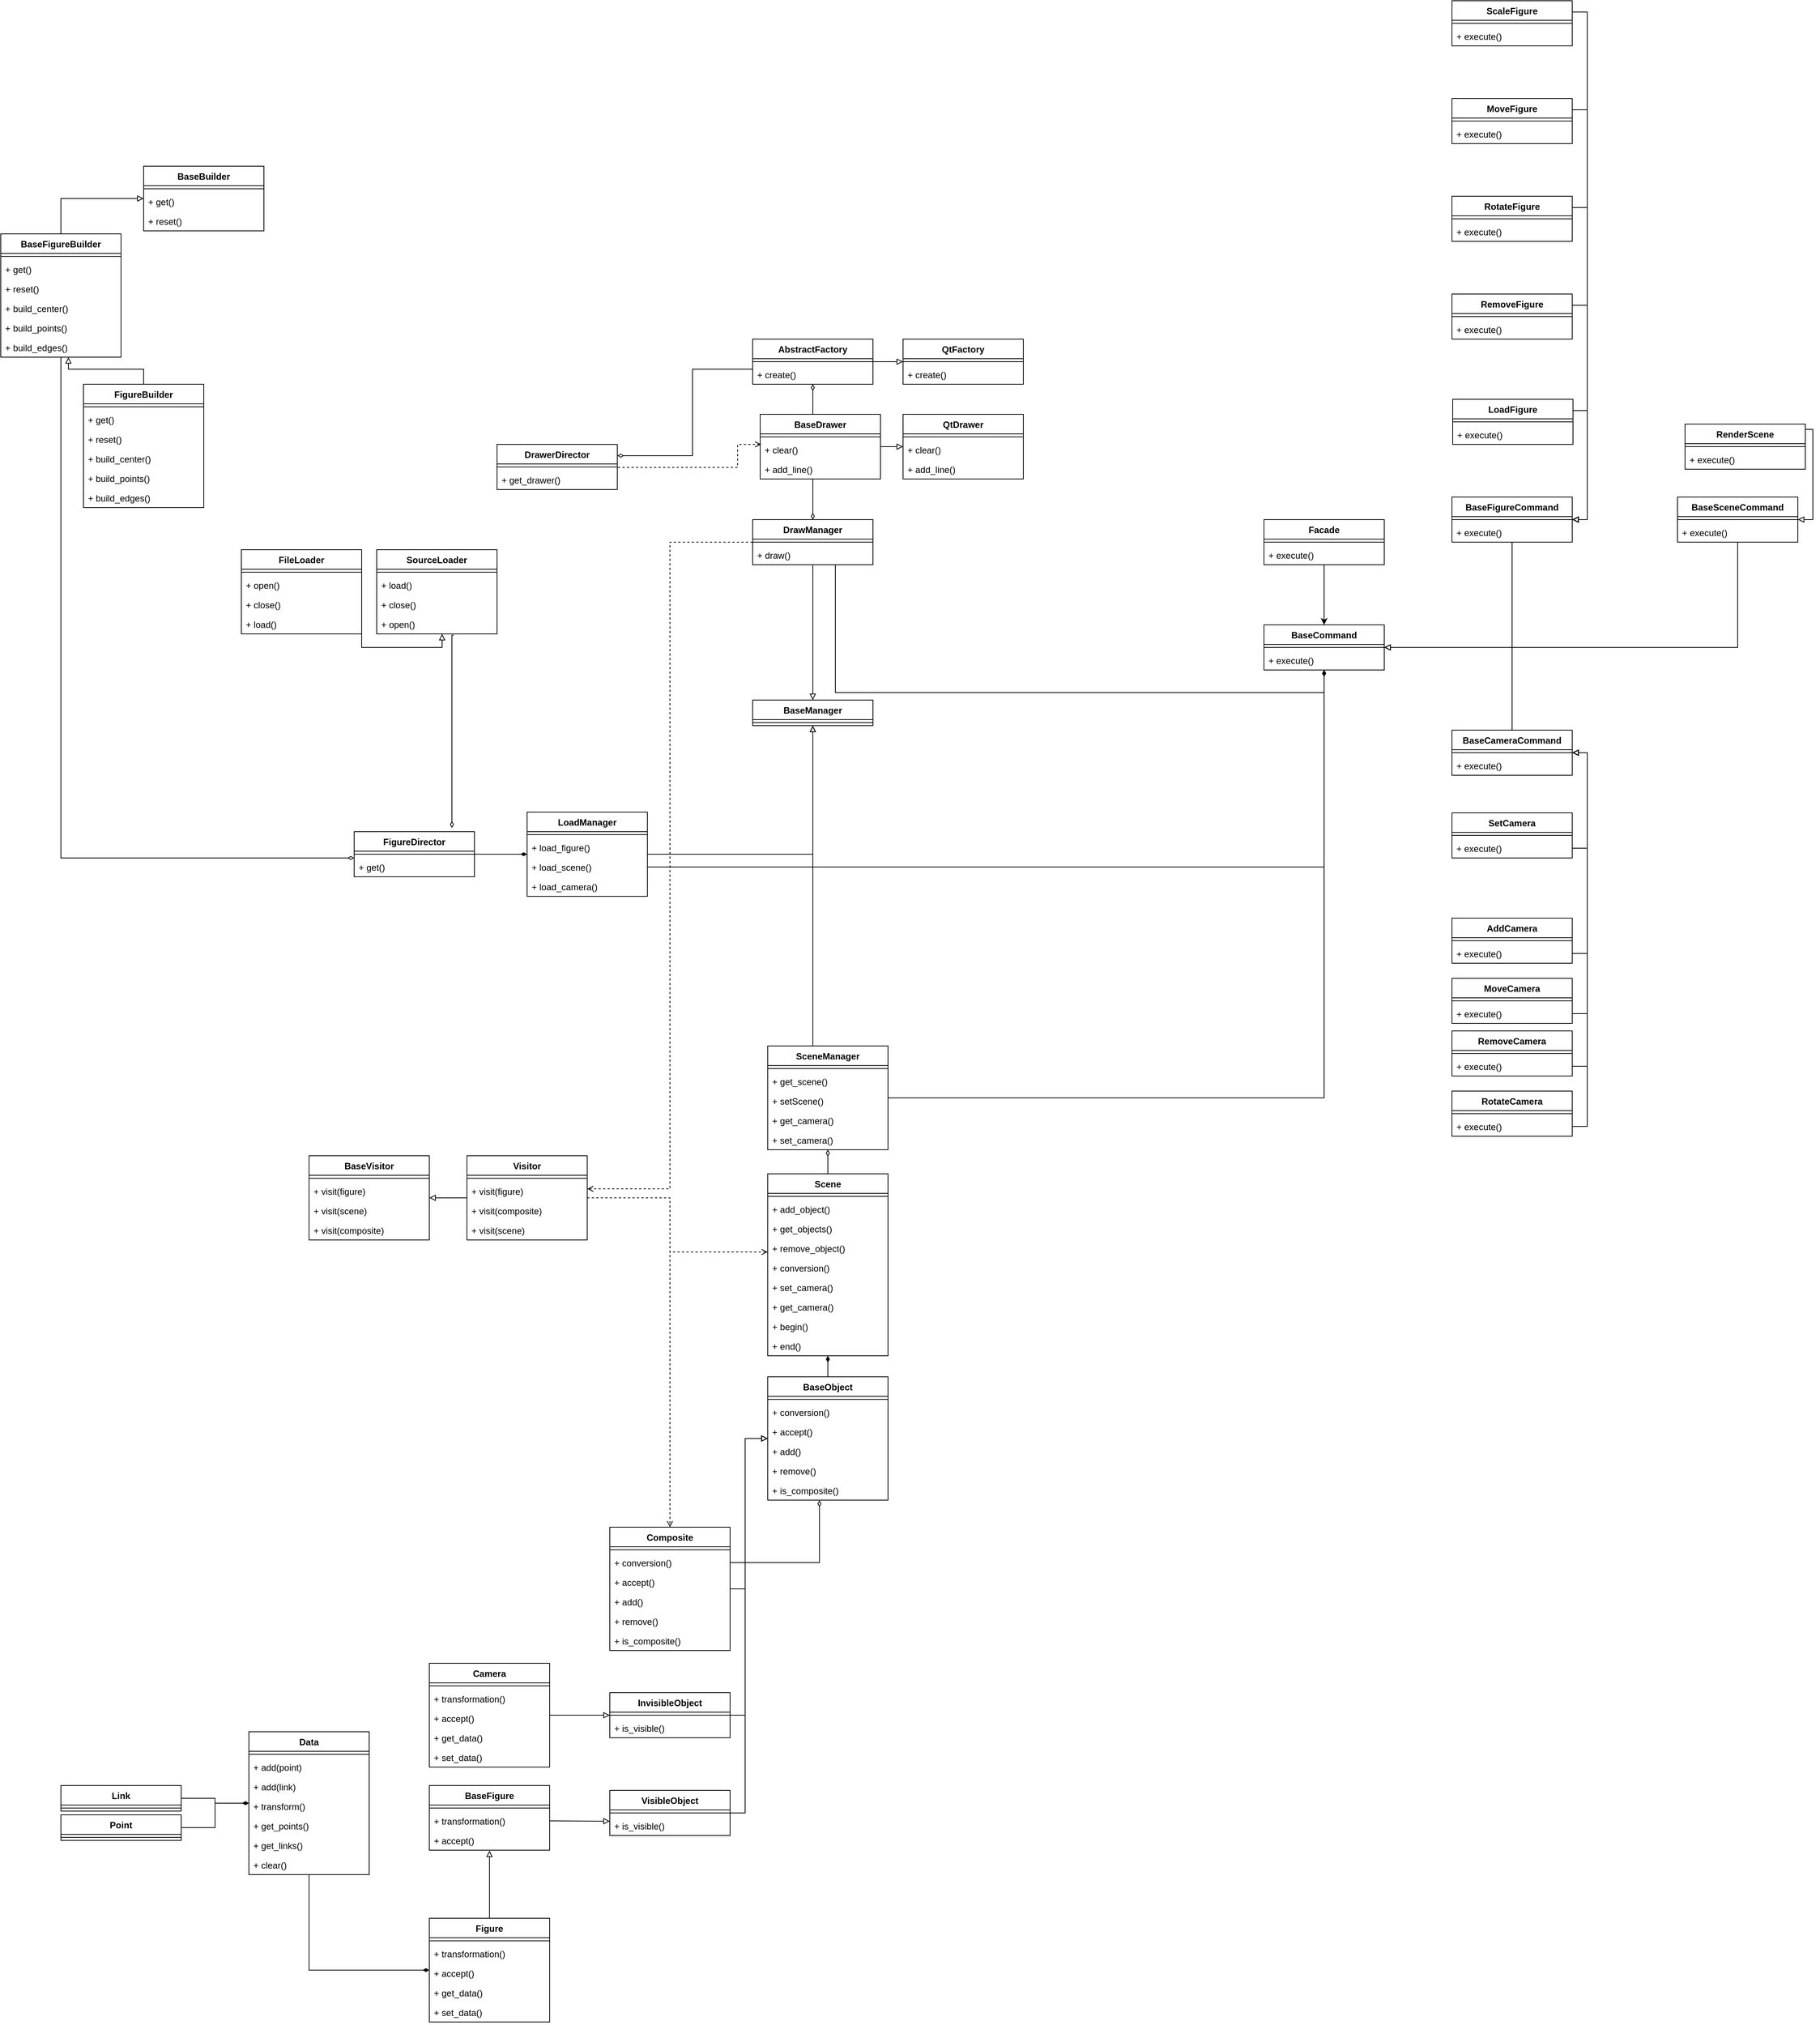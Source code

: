 <mxfile version="18.0.2" type="device"><diagram name="Page-1" id="c4acf3e9-155e-7222-9cf6-157b1a14988f"><mxGraphModel dx="3221" dy="1881" grid="1" gridSize="10" guides="1" tooltips="1" connect="1" arrows="1" fold="1" page="0" pageScale="1" pageWidth="850" pageHeight="1100" background="#ffffff" math="0" shadow="0"><root><mxCell id="0"/><mxCell id="1" parent="0"/><mxCell id="xtwL_LHkmmbmzCV4kdyh-12" value="" style="edgeStyle=orthogonalEdgeStyle;rounded=0;orthogonalLoop=1;jettySize=auto;html=1;" parent="1" source="xtwL_LHkmmbmzCV4kdyh-5" target="xtwL_LHkmmbmzCV4kdyh-9" edge="1"><mxGeometry relative="1" as="geometry"/></mxCell><mxCell id="xtwL_LHkmmbmzCV4kdyh-5" value="Facade" style="swimlane;fontStyle=1;align=center;verticalAlign=top;childLayout=stackLayout;horizontal=1;startSize=26;horizontalStack=0;resizeParent=1;resizeParentMax=0;resizeLast=0;collapsible=1;marginBottom=0;" parent="1" vertex="1"><mxGeometry x="70" y="-330" width="160" height="60" as="geometry"/></mxCell><mxCell id="xtwL_LHkmmbmzCV4kdyh-7" value="" style="line;strokeWidth=1;fillColor=none;align=left;verticalAlign=middle;spacingTop=-1;spacingLeft=3;spacingRight=3;rotatable=0;labelPosition=right;points=[];portConstraint=eastwest;" parent="xtwL_LHkmmbmzCV4kdyh-5" vertex="1"><mxGeometry y="26" width="160" height="8" as="geometry"/></mxCell><mxCell id="xtwL_LHkmmbmzCV4kdyh-8" value="+ execute()" style="text;strokeColor=none;fillColor=none;align=left;verticalAlign=top;spacingLeft=4;spacingRight=4;overflow=hidden;rotatable=0;points=[[0,0.5],[1,0.5]];portConstraint=eastwest;" parent="xtwL_LHkmmbmzCV4kdyh-5" vertex="1"><mxGeometry y="34" width="160" height="26" as="geometry"/></mxCell><mxCell id="xtwL_LHkmmbmzCV4kdyh-16" value="" style="edgeStyle=orthogonalEdgeStyle;rounded=0;orthogonalLoop=1;jettySize=auto;html=1;endArrow=none;endFill=0;startArrow=block;startFill=0;" parent="1" source="xtwL_LHkmmbmzCV4kdyh-9" target="xtwL_LHkmmbmzCV4kdyh-13" edge="1"><mxGeometry relative="1" as="geometry"/></mxCell><mxCell id="xtwL_LHkmmbmzCV4kdyh-23" value="" style="edgeStyle=orthogonalEdgeStyle;rounded=0;orthogonalLoop=1;jettySize=auto;html=1;endArrow=none;endFill=0;startArrow=block;startFill=0;" parent="1" source="xtwL_LHkmmbmzCV4kdyh-9" target="xtwL_LHkmmbmzCV4kdyh-20" edge="1"><mxGeometry relative="1" as="geometry"/></mxCell><mxCell id="xtwL_LHkmmbmzCV4kdyh-31" value="" style="edgeStyle=orthogonalEdgeStyle;rounded=0;orthogonalLoop=1;jettySize=auto;html=1;endArrow=none;endFill=0;startArrow=block;startFill=0;" parent="1" source="xtwL_LHkmmbmzCV4kdyh-9" target="xtwL_LHkmmbmzCV4kdyh-28" edge="1"><mxGeometry relative="1" as="geometry"/></mxCell><mxCell id="xtwL_LHkmmbmzCV4kdyh-9" value="BaseCommand" style="swimlane;fontStyle=1;align=center;verticalAlign=top;childLayout=stackLayout;horizontal=1;startSize=26;horizontalStack=0;resizeParent=1;resizeParentMax=0;resizeLast=0;collapsible=1;marginBottom=0;" parent="1" vertex="1"><mxGeometry x="70" y="-190" width="160" height="60" as="geometry"/></mxCell><mxCell id="xtwL_LHkmmbmzCV4kdyh-10" value="" style="line;strokeWidth=1;fillColor=none;align=left;verticalAlign=middle;spacingTop=-1;spacingLeft=3;spacingRight=3;rotatable=0;labelPosition=right;points=[];portConstraint=eastwest;" parent="xtwL_LHkmmbmzCV4kdyh-9" vertex="1"><mxGeometry y="26" width="160" height="8" as="geometry"/></mxCell><mxCell id="xtwL_LHkmmbmzCV4kdyh-11" value="+ execute()" style="text;strokeColor=none;fillColor=none;align=left;verticalAlign=top;spacingLeft=4;spacingRight=4;overflow=hidden;rotatable=0;points=[[0,0.5],[1,0.5]];portConstraint=eastwest;" parent="xtwL_LHkmmbmzCV4kdyh-9" vertex="1"><mxGeometry y="34" width="160" height="26" as="geometry"/></mxCell><mxCell id="xtwL_LHkmmbmzCV4kdyh-60" style="edgeStyle=orthogonalEdgeStyle;rounded=0;orthogonalLoop=1;jettySize=auto;html=1;entryX=1;entryY=0.25;entryDx=0;entryDy=0;endArrow=none;endFill=0;startArrow=block;startFill=0;" parent="1" source="xtwL_LHkmmbmzCV4kdyh-13" target="xtwL_LHkmmbmzCV4kdyh-56" edge="1"><mxGeometry relative="1" as="geometry"><Array as="points"><mxPoint x="800" y="-330"/><mxPoint x="800" y="-450"/><mxPoint x="790" y="-450"/></Array></mxGeometry></mxCell><mxCell id="xtwL_LHkmmbmzCV4kdyh-13" value="BaseSceneCommand" style="swimlane;fontStyle=1;align=center;verticalAlign=top;childLayout=stackLayout;horizontal=1;startSize=26;horizontalStack=0;resizeParent=1;resizeParentMax=0;resizeLast=0;collapsible=1;marginBottom=0;" parent="1" vertex="1"><mxGeometry x="620" y="-360" width="160" height="60" as="geometry"/></mxCell><mxCell id="xtwL_LHkmmbmzCV4kdyh-14" value="" style="line;strokeWidth=1;fillColor=none;align=left;verticalAlign=middle;spacingTop=-1;spacingLeft=3;spacingRight=3;rotatable=0;labelPosition=right;points=[];portConstraint=eastwest;" parent="xtwL_LHkmmbmzCV4kdyh-13" vertex="1"><mxGeometry y="26" width="160" height="8" as="geometry"/></mxCell><mxCell id="xtwL_LHkmmbmzCV4kdyh-15" value="+ execute()" style="text;strokeColor=none;fillColor=none;align=left;verticalAlign=top;spacingLeft=4;spacingRight=4;overflow=hidden;rotatable=0;points=[[0,0.5],[1,0.5]];portConstraint=eastwest;" parent="xtwL_LHkmmbmzCV4kdyh-13" vertex="1"><mxGeometry y="34" width="160" height="26" as="geometry"/></mxCell><mxCell id="xtwL_LHkmmbmzCV4kdyh-70" style="edgeStyle=orthogonalEdgeStyle;rounded=0;orthogonalLoop=1;jettySize=auto;html=1;entryX=1;entryY=0.5;entryDx=0;entryDy=0;endArrow=none;endFill=0;startArrow=block;startFill=0;" parent="1" source="xtwL_LHkmmbmzCV4kdyh-20" target="xtwL_LHkmmbmzCV4kdyh-66" edge="1"><mxGeometry relative="1" as="geometry"><Array as="points"><mxPoint x="500" y="-20"/><mxPoint x="500" y="107"/></Array></mxGeometry></mxCell><mxCell id="xtwL_LHkmmbmzCV4kdyh-71" style="edgeStyle=orthogonalEdgeStyle;rounded=0;orthogonalLoop=1;jettySize=auto;html=1;entryX=1;entryY=0.5;entryDx=0;entryDy=0;endArrow=none;endFill=0;startArrow=block;startFill=0;" parent="1" source="xtwL_LHkmmbmzCV4kdyh-20" target="xtwL_LHkmmbmzCV4kdyh-63" edge="1"><mxGeometry relative="1" as="geometry"><Array as="points"><mxPoint x="500" y="-20"/><mxPoint x="500" y="247"/></Array></mxGeometry></mxCell><mxCell id="xtwL_LHkmmbmzCV4kdyh-20" value="BaseCameraCommand" style="swimlane;fontStyle=1;align=center;verticalAlign=top;childLayout=stackLayout;horizontal=1;startSize=26;horizontalStack=0;resizeParent=1;resizeParentMax=0;resizeLast=0;collapsible=1;marginBottom=0;" parent="1" vertex="1"><mxGeometry x="320" y="-50" width="160" height="60" as="geometry"/></mxCell><mxCell id="xtwL_LHkmmbmzCV4kdyh-21" value="" style="line;strokeWidth=1;fillColor=none;align=left;verticalAlign=middle;spacingTop=-1;spacingLeft=3;spacingRight=3;rotatable=0;labelPosition=right;points=[];portConstraint=eastwest;" parent="xtwL_LHkmmbmzCV4kdyh-20" vertex="1"><mxGeometry y="26" width="160" height="8" as="geometry"/></mxCell><mxCell id="xtwL_LHkmmbmzCV4kdyh-22" value="+ execute()" style="text;strokeColor=none;fillColor=none;align=left;verticalAlign=top;spacingLeft=4;spacingRight=4;overflow=hidden;rotatable=0;points=[[0,0.5],[1,0.5]];portConstraint=eastwest;" parent="xtwL_LHkmmbmzCV4kdyh-20" vertex="1"><mxGeometry y="34" width="160" height="26" as="geometry"/></mxCell><mxCell id="xtwL_LHkmmbmzCV4kdyh-36" value="" style="edgeStyle=orthogonalEdgeStyle;rounded=0;orthogonalLoop=1;jettySize=auto;html=1;endArrow=none;endFill=0;entryX=1;entryY=0.25;entryDx=0;entryDy=0;startArrow=block;startFill=0;" parent="1" source="xtwL_LHkmmbmzCV4kdyh-28" target="xtwL_LHkmmbmzCV4kdyh-33" edge="1"><mxGeometry relative="1" as="geometry"><Array as="points"><mxPoint x="500" y="-330"/><mxPoint x="500" y="-475"/></Array></mxGeometry></mxCell><mxCell id="xtwL_LHkmmbmzCV4kdyh-49" style="edgeStyle=orthogonalEdgeStyle;rounded=0;orthogonalLoop=1;jettySize=auto;html=1;endArrow=none;endFill=0;entryX=1;entryY=0.25;entryDx=0;entryDy=0;startArrow=block;startFill=0;" parent="1" source="xtwL_LHkmmbmzCV4kdyh-28" target="xtwL_LHkmmbmzCV4kdyh-37" edge="1"><mxGeometry relative="1" as="geometry"><Array as="points"><mxPoint x="500" y="-330"/><mxPoint x="500" y="-615"/></Array></mxGeometry></mxCell><mxCell id="xtwL_LHkmmbmzCV4kdyh-50" style="edgeStyle=orthogonalEdgeStyle;rounded=0;orthogonalLoop=1;jettySize=auto;html=1;endArrow=none;endFill=0;entryX=1;entryY=0.25;entryDx=0;entryDy=0;startArrow=block;startFill=0;" parent="1" source="xtwL_LHkmmbmzCV4kdyh-28" target="xtwL_LHkmmbmzCV4kdyh-40" edge="1"><mxGeometry relative="1" as="geometry"><Array as="points"><mxPoint x="500" y="-330"/><mxPoint x="500" y="-745"/></Array></mxGeometry></mxCell><mxCell id="xtwL_LHkmmbmzCV4kdyh-51" style="edgeStyle=orthogonalEdgeStyle;rounded=0;orthogonalLoop=1;jettySize=auto;html=1;endArrow=none;endFill=0;entryX=1;entryY=0.25;entryDx=0;entryDy=0;startArrow=block;startFill=0;" parent="1" source="xtwL_LHkmmbmzCV4kdyh-28" target="xtwL_LHkmmbmzCV4kdyh-43" edge="1"><mxGeometry relative="1" as="geometry"><Array as="points"><mxPoint x="500" y="-330"/><mxPoint x="500" y="-875"/></Array></mxGeometry></mxCell><mxCell id="xtwL_LHkmmbmzCV4kdyh-52" style="edgeStyle=orthogonalEdgeStyle;rounded=0;orthogonalLoop=1;jettySize=auto;html=1;endArrow=none;endFill=0;entryX=1;entryY=0.25;entryDx=0;entryDy=0;startArrow=block;startFill=0;" parent="1" source="xtwL_LHkmmbmzCV4kdyh-28" target="xtwL_LHkmmbmzCV4kdyh-46" edge="1"><mxGeometry relative="1" as="geometry"><Array as="points"><mxPoint x="500" y="-330"/><mxPoint x="500" y="-1005"/></Array></mxGeometry></mxCell><mxCell id="xtwL_LHkmmbmzCV4kdyh-28" value="BaseFigureCommand" style="swimlane;fontStyle=1;align=center;verticalAlign=top;childLayout=stackLayout;horizontal=1;startSize=26;horizontalStack=0;resizeParent=1;resizeParentMax=0;resizeLast=0;collapsible=1;marginBottom=0;" parent="1" vertex="1"><mxGeometry x="320" y="-360" width="160" height="60" as="geometry"/></mxCell><mxCell id="xtwL_LHkmmbmzCV4kdyh-29" value="" style="line;strokeWidth=1;fillColor=none;align=left;verticalAlign=middle;spacingTop=-1;spacingLeft=3;spacingRight=3;rotatable=0;labelPosition=right;points=[];portConstraint=eastwest;" parent="xtwL_LHkmmbmzCV4kdyh-28" vertex="1"><mxGeometry y="26" width="160" height="8" as="geometry"/></mxCell><mxCell id="xtwL_LHkmmbmzCV4kdyh-30" value="+ execute()" style="text;strokeColor=none;fillColor=none;align=left;verticalAlign=top;spacingLeft=4;spacingRight=4;overflow=hidden;rotatable=0;points=[[0,0.5],[1,0.5]];portConstraint=eastwest;" parent="xtwL_LHkmmbmzCV4kdyh-28" vertex="1"><mxGeometry y="34" width="160" height="26" as="geometry"/></mxCell><mxCell id="xtwL_LHkmmbmzCV4kdyh-33" value="LoadFigure" style="swimlane;fontStyle=1;align=center;verticalAlign=top;childLayout=stackLayout;horizontal=1;startSize=26;horizontalStack=0;resizeParent=1;resizeParentMax=0;resizeLast=0;collapsible=1;marginBottom=0;" parent="1" vertex="1"><mxGeometry x="321" y="-490" width="160" height="60" as="geometry"/></mxCell><mxCell id="xtwL_LHkmmbmzCV4kdyh-34" value="" style="line;strokeWidth=1;fillColor=none;align=left;verticalAlign=middle;spacingTop=-1;spacingLeft=3;spacingRight=3;rotatable=0;labelPosition=right;points=[];portConstraint=eastwest;" parent="xtwL_LHkmmbmzCV4kdyh-33" vertex="1"><mxGeometry y="26" width="160" height="8" as="geometry"/></mxCell><mxCell id="xtwL_LHkmmbmzCV4kdyh-35" value="+ execute()" style="text;strokeColor=none;fillColor=none;align=left;verticalAlign=top;spacingLeft=4;spacingRight=4;overflow=hidden;rotatable=0;points=[[0,0.5],[1,0.5]];portConstraint=eastwest;" parent="xtwL_LHkmmbmzCV4kdyh-33" vertex="1"><mxGeometry y="34" width="160" height="26" as="geometry"/></mxCell><mxCell id="xtwL_LHkmmbmzCV4kdyh-37" value="RemoveFigure" style="swimlane;fontStyle=1;align=center;verticalAlign=top;childLayout=stackLayout;horizontal=1;startSize=26;horizontalStack=0;resizeParent=1;resizeParentMax=0;resizeLast=0;collapsible=1;marginBottom=0;" parent="1" vertex="1"><mxGeometry x="320" y="-630" width="160" height="60" as="geometry"/></mxCell><mxCell id="xtwL_LHkmmbmzCV4kdyh-38" value="" style="line;strokeWidth=1;fillColor=none;align=left;verticalAlign=middle;spacingTop=-1;spacingLeft=3;spacingRight=3;rotatable=0;labelPosition=right;points=[];portConstraint=eastwest;" parent="xtwL_LHkmmbmzCV4kdyh-37" vertex="1"><mxGeometry y="26" width="160" height="8" as="geometry"/></mxCell><mxCell id="xtwL_LHkmmbmzCV4kdyh-39" value="+ execute()" style="text;strokeColor=none;fillColor=none;align=left;verticalAlign=top;spacingLeft=4;spacingRight=4;overflow=hidden;rotatable=0;points=[[0,0.5],[1,0.5]];portConstraint=eastwest;" parent="xtwL_LHkmmbmzCV4kdyh-37" vertex="1"><mxGeometry y="34" width="160" height="26" as="geometry"/></mxCell><mxCell id="xtwL_LHkmmbmzCV4kdyh-40" value="RotateFigure" style="swimlane;fontStyle=1;align=center;verticalAlign=top;childLayout=stackLayout;horizontal=1;startSize=26;horizontalStack=0;resizeParent=1;resizeParentMax=0;resizeLast=0;collapsible=1;marginBottom=0;" parent="1" vertex="1"><mxGeometry x="320" y="-760" width="160" height="60" as="geometry"/></mxCell><mxCell id="xtwL_LHkmmbmzCV4kdyh-41" value="" style="line;strokeWidth=1;fillColor=none;align=left;verticalAlign=middle;spacingTop=-1;spacingLeft=3;spacingRight=3;rotatable=0;labelPosition=right;points=[];portConstraint=eastwest;" parent="xtwL_LHkmmbmzCV4kdyh-40" vertex="1"><mxGeometry y="26" width="160" height="8" as="geometry"/></mxCell><mxCell id="xtwL_LHkmmbmzCV4kdyh-42" value="+ execute()" style="text;strokeColor=none;fillColor=none;align=left;verticalAlign=top;spacingLeft=4;spacingRight=4;overflow=hidden;rotatable=0;points=[[0,0.5],[1,0.5]];portConstraint=eastwest;" parent="xtwL_LHkmmbmzCV4kdyh-40" vertex="1"><mxGeometry y="34" width="160" height="26" as="geometry"/></mxCell><mxCell id="xtwL_LHkmmbmzCV4kdyh-43" value="MoveFigure" style="swimlane;fontStyle=1;align=center;verticalAlign=top;childLayout=stackLayout;horizontal=1;startSize=26;horizontalStack=0;resizeParent=1;resizeParentMax=0;resizeLast=0;collapsible=1;marginBottom=0;" parent="1" vertex="1"><mxGeometry x="320" y="-890" width="160" height="60" as="geometry"/></mxCell><mxCell id="xtwL_LHkmmbmzCV4kdyh-44" value="" style="line;strokeWidth=1;fillColor=none;align=left;verticalAlign=middle;spacingTop=-1;spacingLeft=3;spacingRight=3;rotatable=0;labelPosition=right;points=[];portConstraint=eastwest;" parent="xtwL_LHkmmbmzCV4kdyh-43" vertex="1"><mxGeometry y="26" width="160" height="8" as="geometry"/></mxCell><mxCell id="xtwL_LHkmmbmzCV4kdyh-45" value="+ execute()" style="text;strokeColor=none;fillColor=none;align=left;verticalAlign=top;spacingLeft=4;spacingRight=4;overflow=hidden;rotatable=0;points=[[0,0.5],[1,0.5]];portConstraint=eastwest;" parent="xtwL_LHkmmbmzCV4kdyh-43" vertex="1"><mxGeometry y="34" width="160" height="26" as="geometry"/></mxCell><mxCell id="xtwL_LHkmmbmzCV4kdyh-46" value="ScaleFigure" style="swimlane;fontStyle=1;align=center;verticalAlign=top;childLayout=stackLayout;horizontal=1;startSize=26;horizontalStack=0;resizeParent=1;resizeParentMax=0;resizeLast=0;collapsible=1;marginBottom=0;" parent="1" vertex="1"><mxGeometry x="320" y="-1020" width="160" height="60" as="geometry"/></mxCell><mxCell id="xtwL_LHkmmbmzCV4kdyh-47" value="" style="line;strokeWidth=1;fillColor=none;align=left;verticalAlign=middle;spacingTop=-1;spacingLeft=3;spacingRight=3;rotatable=0;labelPosition=right;points=[];portConstraint=eastwest;" parent="xtwL_LHkmmbmzCV4kdyh-46" vertex="1"><mxGeometry y="26" width="160" height="8" as="geometry"/></mxCell><mxCell id="xtwL_LHkmmbmzCV4kdyh-48" value="+ execute()" style="text;strokeColor=none;fillColor=none;align=left;verticalAlign=top;spacingLeft=4;spacingRight=4;overflow=hidden;rotatable=0;points=[[0,0.5],[1,0.5]];portConstraint=eastwest;" parent="xtwL_LHkmmbmzCV4kdyh-46" vertex="1"><mxGeometry y="34" width="160" height="26" as="geometry"/></mxCell><mxCell id="xtwL_LHkmmbmzCV4kdyh-56" value="RenderScene" style="swimlane;fontStyle=1;align=center;verticalAlign=top;childLayout=stackLayout;horizontal=1;startSize=26;horizontalStack=0;resizeParent=1;resizeParentMax=0;resizeLast=0;collapsible=1;marginBottom=0;" parent="1" vertex="1"><mxGeometry x="630" y="-457" width="160" height="60" as="geometry"/></mxCell><mxCell id="xtwL_LHkmmbmzCV4kdyh-57" value="" style="line;strokeWidth=1;fillColor=none;align=left;verticalAlign=middle;spacingTop=-1;spacingLeft=3;spacingRight=3;rotatable=0;labelPosition=right;points=[];portConstraint=eastwest;" parent="xtwL_LHkmmbmzCV4kdyh-56" vertex="1"><mxGeometry y="26" width="160" height="8" as="geometry"/></mxCell><mxCell id="xtwL_LHkmmbmzCV4kdyh-58" value="+ execute()" style="text;strokeColor=none;fillColor=none;align=left;verticalAlign=top;spacingLeft=4;spacingRight=4;overflow=hidden;rotatable=0;points=[[0,0.5],[1,0.5]];portConstraint=eastwest;" parent="xtwL_LHkmmbmzCV4kdyh-56" vertex="1"><mxGeometry y="34" width="160" height="26" as="geometry"/></mxCell><mxCell id="xtwL_LHkmmbmzCV4kdyh-61" value="AddCamera" style="swimlane;fontStyle=1;align=center;verticalAlign=top;childLayout=stackLayout;horizontal=1;startSize=26;horizontalStack=0;resizeParent=1;resizeParentMax=0;resizeLast=0;collapsible=1;marginBottom=0;" parent="1" vertex="1"><mxGeometry x="320" y="200" width="160" height="60" as="geometry"/></mxCell><mxCell id="xtwL_LHkmmbmzCV4kdyh-62" value="" style="line;strokeWidth=1;fillColor=none;align=left;verticalAlign=middle;spacingTop=-1;spacingLeft=3;spacingRight=3;rotatable=0;labelPosition=right;points=[];portConstraint=eastwest;" parent="xtwL_LHkmmbmzCV4kdyh-61" vertex="1"><mxGeometry y="26" width="160" height="8" as="geometry"/></mxCell><mxCell id="xtwL_LHkmmbmzCV4kdyh-63" value="+ execute()" style="text;strokeColor=none;fillColor=none;align=left;verticalAlign=top;spacingLeft=4;spacingRight=4;overflow=hidden;rotatable=0;points=[[0,0.5],[1,0.5]];portConstraint=eastwest;" parent="xtwL_LHkmmbmzCV4kdyh-61" vertex="1"><mxGeometry y="34" width="160" height="26" as="geometry"/></mxCell><mxCell id="xtwL_LHkmmbmzCV4kdyh-64" value="SetCamera" style="swimlane;fontStyle=1;align=center;verticalAlign=top;childLayout=stackLayout;horizontal=1;startSize=26;horizontalStack=0;resizeParent=1;resizeParentMax=0;resizeLast=0;collapsible=1;marginBottom=0;" parent="1" vertex="1"><mxGeometry x="320" y="60" width="160" height="60" as="geometry"/></mxCell><mxCell id="xtwL_LHkmmbmzCV4kdyh-65" value="" style="line;strokeWidth=1;fillColor=none;align=left;verticalAlign=middle;spacingTop=-1;spacingLeft=3;spacingRight=3;rotatable=0;labelPosition=right;points=[];portConstraint=eastwest;" parent="xtwL_LHkmmbmzCV4kdyh-64" vertex="1"><mxGeometry y="26" width="160" height="8" as="geometry"/></mxCell><mxCell id="xtwL_LHkmmbmzCV4kdyh-66" value="+ execute()" style="text;strokeColor=none;fillColor=none;align=left;verticalAlign=top;spacingLeft=4;spacingRight=4;overflow=hidden;rotatable=0;points=[[0,0.5],[1,0.5]];portConstraint=eastwest;" parent="xtwL_LHkmmbmzCV4kdyh-64" vertex="1"><mxGeometry y="34" width="160" height="26" as="geometry"/></mxCell><mxCell id="xtwL_LHkmmbmzCV4kdyh-73" value="BaseBuilder" style="swimlane;fontStyle=1;align=center;verticalAlign=top;childLayout=stackLayout;horizontal=1;startSize=26;horizontalStack=0;resizeParent=1;resizeParentMax=0;resizeLast=0;collapsible=1;marginBottom=0;" parent="1" vertex="1"><mxGeometry x="-1420" y="-800" width="160" height="86" as="geometry"/></mxCell><mxCell id="xtwL_LHkmmbmzCV4kdyh-74" value="" style="line;strokeWidth=1;fillColor=none;align=left;verticalAlign=middle;spacingTop=-1;spacingLeft=3;spacingRight=3;rotatable=0;labelPosition=right;points=[];portConstraint=eastwest;" parent="xtwL_LHkmmbmzCV4kdyh-73" vertex="1"><mxGeometry y="26" width="160" height="8" as="geometry"/></mxCell><mxCell id="xtwL_LHkmmbmzCV4kdyh-75" value="+ get()" style="text;strokeColor=none;fillColor=none;align=left;verticalAlign=top;spacingLeft=4;spacingRight=4;overflow=hidden;rotatable=0;points=[[0,0.5],[1,0.5]];portConstraint=eastwest;" parent="xtwL_LHkmmbmzCV4kdyh-73" vertex="1"><mxGeometry y="34" width="160" height="26" as="geometry"/></mxCell><mxCell id="xtwL_LHkmmbmzCV4kdyh-76" value="+ reset()" style="text;strokeColor=none;fillColor=none;align=left;verticalAlign=top;spacingLeft=4;spacingRight=4;overflow=hidden;rotatable=0;points=[[0,0.5],[1,0.5]];portConstraint=eastwest;" parent="xtwL_LHkmmbmzCV4kdyh-73" vertex="1"><mxGeometry y="60" width="160" height="26" as="geometry"/></mxCell><mxCell id="xtwL_LHkmmbmzCV4kdyh-90" style="edgeStyle=orthogonalEdgeStyle;rounded=0;orthogonalLoop=1;jettySize=auto;html=1;startArrow=none;startFill=0;endArrow=block;endFill=0;" parent="1" source="xtwL_LHkmmbmzCV4kdyh-82" target="xtwL_LHkmmbmzCV4kdyh-73" edge="1"><mxGeometry relative="1" as="geometry"><Array as="points"><mxPoint x="-1530" y="-757"/></Array></mxGeometry></mxCell><mxCell id="xtwL_LHkmmbmzCV4kdyh-123" value="" style="edgeStyle=orthogonalEdgeStyle;rounded=0;orthogonalLoop=1;jettySize=auto;html=1;startArrow=block;startFill=0;endArrow=none;endFill=0;" parent="1" source="xtwL_LHkmmbmzCV4kdyh-82" target="xtwL_LHkmmbmzCV4kdyh-116" edge="1"><mxGeometry relative="1" as="geometry"><Array as="points"><mxPoint x="-1520" y="-530"/><mxPoint x="-1420" y="-530"/></Array></mxGeometry></mxCell><mxCell id="xtwL_LHkmmbmzCV4kdyh-82" value="BaseFigureBuilder" style="swimlane;fontStyle=1;align=center;verticalAlign=top;childLayout=stackLayout;horizontal=1;startSize=26;horizontalStack=0;resizeParent=1;resizeParentMax=0;resizeLast=0;collapsible=1;marginBottom=0;" parent="1" vertex="1"><mxGeometry x="-1610" y="-710" width="160" height="164" as="geometry"/></mxCell><mxCell id="xtwL_LHkmmbmzCV4kdyh-83" value="" style="line;strokeWidth=1;fillColor=none;align=left;verticalAlign=middle;spacingTop=-1;spacingLeft=3;spacingRight=3;rotatable=0;labelPosition=right;points=[];portConstraint=eastwest;" parent="xtwL_LHkmmbmzCV4kdyh-82" vertex="1"><mxGeometry y="26" width="160" height="8" as="geometry"/></mxCell><mxCell id="xtwL_LHkmmbmzCV4kdyh-84" value="+ get()" style="text;strokeColor=none;fillColor=none;align=left;verticalAlign=top;spacingLeft=4;spacingRight=4;overflow=hidden;rotatable=0;points=[[0,0.5],[1,0.5]];portConstraint=eastwest;" parent="xtwL_LHkmmbmzCV4kdyh-82" vertex="1"><mxGeometry y="34" width="160" height="26" as="geometry"/></mxCell><mxCell id="xtwL_LHkmmbmzCV4kdyh-85" value="+ reset()" style="text;strokeColor=none;fillColor=none;align=left;verticalAlign=top;spacingLeft=4;spacingRight=4;overflow=hidden;rotatable=0;points=[[0,0.5],[1,0.5]];portConstraint=eastwest;" parent="xtwL_LHkmmbmzCV4kdyh-82" vertex="1"><mxGeometry y="60" width="160" height="26" as="geometry"/></mxCell><mxCell id="xtwL_LHkmmbmzCV4kdyh-94" value="+ build_center()" style="text;strokeColor=none;fillColor=none;align=left;verticalAlign=top;spacingLeft=4;spacingRight=4;overflow=hidden;rotatable=0;points=[[0,0.5],[1,0.5]];portConstraint=eastwest;" parent="xtwL_LHkmmbmzCV4kdyh-82" vertex="1"><mxGeometry y="86" width="160" height="26" as="geometry"/></mxCell><mxCell id="xtwL_LHkmmbmzCV4kdyh-95" value="+ build_points()" style="text;strokeColor=none;fillColor=none;align=left;verticalAlign=top;spacingLeft=4;spacingRight=4;overflow=hidden;rotatable=0;points=[[0,0.5],[1,0.5]];portConstraint=eastwest;" parent="xtwL_LHkmmbmzCV4kdyh-82" vertex="1"><mxGeometry y="112" width="160" height="26" as="geometry"/></mxCell><mxCell id="xtwL_LHkmmbmzCV4kdyh-96" value="+ build_edges()" style="text;strokeColor=none;fillColor=none;align=left;verticalAlign=top;spacingLeft=4;spacingRight=4;overflow=hidden;rotatable=0;points=[[0,0.5],[1,0.5]];portConstraint=eastwest;" parent="xtwL_LHkmmbmzCV4kdyh-82" vertex="1"><mxGeometry y="138" width="160" height="26" as="geometry"/></mxCell><mxCell id="xtwL_LHkmmbmzCV4kdyh-116" value="FigureBuilder" style="swimlane;fontStyle=1;align=center;verticalAlign=top;childLayout=stackLayout;horizontal=1;startSize=26;horizontalStack=0;resizeParent=1;resizeParentMax=0;resizeLast=0;collapsible=1;marginBottom=0;" parent="1" vertex="1"><mxGeometry x="-1500" y="-510" width="160" height="164" as="geometry"/></mxCell><mxCell id="xtwL_LHkmmbmzCV4kdyh-117" value="" style="line;strokeWidth=1;fillColor=none;align=left;verticalAlign=middle;spacingTop=-1;spacingLeft=3;spacingRight=3;rotatable=0;labelPosition=right;points=[];portConstraint=eastwest;" parent="xtwL_LHkmmbmzCV4kdyh-116" vertex="1"><mxGeometry y="26" width="160" height="8" as="geometry"/></mxCell><mxCell id="xtwL_LHkmmbmzCV4kdyh-118" value="+ get()" style="text;strokeColor=none;fillColor=none;align=left;verticalAlign=top;spacingLeft=4;spacingRight=4;overflow=hidden;rotatable=0;points=[[0,0.5],[1,0.5]];portConstraint=eastwest;" parent="xtwL_LHkmmbmzCV4kdyh-116" vertex="1"><mxGeometry y="34" width="160" height="26" as="geometry"/></mxCell><mxCell id="xtwL_LHkmmbmzCV4kdyh-119" value="+ reset()" style="text;strokeColor=none;fillColor=none;align=left;verticalAlign=top;spacingLeft=4;spacingRight=4;overflow=hidden;rotatable=0;points=[[0,0.5],[1,0.5]];portConstraint=eastwest;" parent="xtwL_LHkmmbmzCV4kdyh-116" vertex="1"><mxGeometry y="60" width="160" height="26" as="geometry"/></mxCell><mxCell id="xtwL_LHkmmbmzCV4kdyh-120" value="+ build_center()" style="text;strokeColor=none;fillColor=none;align=left;verticalAlign=top;spacingLeft=4;spacingRight=4;overflow=hidden;rotatable=0;points=[[0,0.5],[1,0.5]];portConstraint=eastwest;" parent="xtwL_LHkmmbmzCV4kdyh-116" vertex="1"><mxGeometry y="86" width="160" height="26" as="geometry"/></mxCell><mxCell id="xtwL_LHkmmbmzCV4kdyh-121" value="+ build_points()" style="text;strokeColor=none;fillColor=none;align=left;verticalAlign=top;spacingLeft=4;spacingRight=4;overflow=hidden;rotatable=0;points=[[0,0.5],[1,0.5]];portConstraint=eastwest;" parent="xtwL_LHkmmbmzCV4kdyh-116" vertex="1"><mxGeometry y="112" width="160" height="26" as="geometry"/></mxCell><mxCell id="xtwL_LHkmmbmzCV4kdyh-122" value="+ build_edges()" style="text;strokeColor=none;fillColor=none;align=left;verticalAlign=top;spacingLeft=4;spacingRight=4;overflow=hidden;rotatable=0;points=[[0,0.5],[1,0.5]];portConstraint=eastwest;" parent="xtwL_LHkmmbmzCV4kdyh-116" vertex="1"><mxGeometry y="138" width="160" height="26" as="geometry"/></mxCell><mxCell id="xtwL_LHkmmbmzCV4kdyh-129" style="edgeStyle=orthogonalEdgeStyle;rounded=0;orthogonalLoop=1;jettySize=auto;html=1;startArrow=diamondThin;startFill=0;endArrow=none;endFill=0;exitX=0;exitY=0.038;exitDx=0;exitDy=0;exitPerimeter=0;" parent="1" source="xtwL_LHkmmbmzCV4kdyh-147" target="xtwL_LHkmmbmzCV4kdyh-82" edge="1"><mxGeometry relative="1" as="geometry"><Array as="points"><mxPoint x="-1530" y="120"/></Array><mxPoint x="-1490" y="110" as="sourcePoint"/></mxGeometry></mxCell><mxCell id="xtwL_LHkmmbmzCV4kdyh-130" value="FileLoader" style="swimlane;fontStyle=1;align=center;verticalAlign=top;childLayout=stackLayout;horizontal=1;startSize=26;horizontalStack=0;resizeParent=1;resizeParentMax=0;resizeLast=0;collapsible=1;marginBottom=0;" parent="1" vertex="1"><mxGeometry x="-1290" y="-290" width="160" height="112" as="geometry"/></mxCell><mxCell id="xtwL_LHkmmbmzCV4kdyh-131" value="" style="line;strokeWidth=1;fillColor=none;align=left;verticalAlign=middle;spacingTop=-1;spacingLeft=3;spacingRight=3;rotatable=0;labelPosition=right;points=[];portConstraint=eastwest;" parent="xtwL_LHkmmbmzCV4kdyh-130" vertex="1"><mxGeometry y="26" width="160" height="8" as="geometry"/></mxCell><mxCell id="xtwL_LHkmmbmzCV4kdyh-132" value="+ open()" style="text;strokeColor=none;fillColor=none;align=left;verticalAlign=top;spacingLeft=4;spacingRight=4;overflow=hidden;rotatable=0;points=[[0,0.5],[1,0.5]];portConstraint=eastwest;" parent="xtwL_LHkmmbmzCV4kdyh-130" vertex="1"><mxGeometry y="34" width="160" height="26" as="geometry"/></mxCell><mxCell id="xtwL_LHkmmbmzCV4kdyh-133" value="+ close()" style="text;strokeColor=none;fillColor=none;align=left;verticalAlign=top;spacingLeft=4;spacingRight=4;overflow=hidden;rotatable=0;points=[[0,0.5],[1,0.5]];portConstraint=eastwest;" parent="xtwL_LHkmmbmzCV4kdyh-130" vertex="1"><mxGeometry y="60" width="160" height="26" as="geometry"/></mxCell><mxCell id="xtwL_LHkmmbmzCV4kdyh-134" value="+ load()" style="text;strokeColor=none;fillColor=none;align=left;verticalAlign=top;spacingLeft=4;spacingRight=4;overflow=hidden;rotatable=0;points=[[0,0.5],[1,0.5]];portConstraint=eastwest;" parent="xtwL_LHkmmbmzCV4kdyh-130" vertex="1"><mxGeometry y="86" width="160" height="26" as="geometry"/></mxCell><mxCell id="xtwL_LHkmmbmzCV4kdyh-189" style="edgeStyle=orthogonalEdgeStyle;rounded=0;orthogonalLoop=1;jettySize=auto;html=1;startArrow=none;startFill=0;endArrow=block;endFill=0;" parent="1" source="xtwL_LHkmmbmzCV4kdyh-335" target="xtwL_LHkmmbmzCV4kdyh-184" edge="1"><mxGeometry relative="1" as="geometry"/></mxCell><mxCell id="xtwL_LHkmmbmzCV4kdyh-234" style="edgeStyle=orthogonalEdgeStyle;rounded=0;orthogonalLoop=1;jettySize=auto;html=1;startArrow=none;startFill=0;endArrow=diamondThin;endFill=1;exitX=1;exitY=0.5;exitDx=0;exitDy=0;" parent="1" source="xtwL_LHkmmbmzCV4kdyh-339" target="xtwL_LHkmmbmzCV4kdyh-9" edge="1"><mxGeometry relative="1" as="geometry"><Array as="points"><mxPoint x="150" y="132"/></Array><mxPoint x="-650" y="310" as="sourcePoint"/></mxGeometry></mxCell><mxCell id="xtwL_LHkmmbmzCV4kdyh-338" style="edgeStyle=orthogonalEdgeStyle;rounded=0;orthogonalLoop=1;jettySize=auto;html=1;startArrow=none;startFill=0;endArrow=diamondThin;endFill=1;" parent="1" source="xtwL_LHkmmbmzCV4kdyh-143" target="xtwL_LHkmmbmzCV4kdyh-335" edge="1"><mxGeometry relative="1" as="geometry"/></mxCell><mxCell id="xtwL_LHkmmbmzCV4kdyh-143" value="FigureDirector" style="swimlane;fontStyle=1;align=center;verticalAlign=top;childLayout=stackLayout;horizontal=1;startSize=26;horizontalStack=0;resizeParent=1;resizeParentMax=0;resizeLast=0;collapsible=1;marginBottom=0;" parent="1" vertex="1"><mxGeometry x="-1140" y="85" width="160" height="60" as="geometry"/></mxCell><mxCell id="xtwL_LHkmmbmzCV4kdyh-144" value="" style="line;strokeWidth=1;fillColor=none;align=left;verticalAlign=middle;spacingTop=-1;spacingLeft=3;spacingRight=3;rotatable=0;labelPosition=right;points=[];portConstraint=eastwest;" parent="xtwL_LHkmmbmzCV4kdyh-143" vertex="1"><mxGeometry y="26" width="160" height="8" as="geometry"/></mxCell><mxCell id="xtwL_LHkmmbmzCV4kdyh-147" value="+ get()" style="text;strokeColor=none;fillColor=none;align=left;verticalAlign=top;spacingLeft=4;spacingRight=4;overflow=hidden;rotatable=0;points=[[0,0.5],[1,0.5]];portConstraint=eastwest;" parent="xtwL_LHkmmbmzCV4kdyh-143" vertex="1"><mxGeometry y="34" width="160" height="26" as="geometry"/></mxCell><mxCell id="xtwL_LHkmmbmzCV4kdyh-184" value="BaseManager" style="swimlane;fontStyle=1;align=center;verticalAlign=top;childLayout=stackLayout;horizontal=1;startSize=26;horizontalStack=0;resizeParent=1;resizeParentMax=0;resizeLast=0;collapsible=1;marginBottom=0;" parent="1" vertex="1"><mxGeometry x="-610" y="-90" width="160" height="34" as="geometry"/></mxCell><mxCell id="xtwL_LHkmmbmzCV4kdyh-185" value="" style="line;strokeWidth=1;fillColor=none;align=left;verticalAlign=middle;spacingTop=-1;spacingLeft=3;spacingRight=3;rotatable=0;labelPosition=right;points=[];portConstraint=eastwest;" parent="xtwL_LHkmmbmzCV4kdyh-184" vertex="1"><mxGeometry y="26" width="160" height="8" as="geometry"/></mxCell><mxCell id="xtwL_LHkmmbmzCV4kdyh-202" style="edgeStyle=orthogonalEdgeStyle;rounded=0;orthogonalLoop=1;jettySize=auto;html=1;startArrow=none;startFill=0;endArrow=block;endFill=0;" parent="1" source="xtwL_LHkmmbmzCV4kdyh-190" target="xtwL_LHkmmbmzCV4kdyh-184" edge="1"><mxGeometry relative="1" as="geometry"><Array as="points"><mxPoint x="-530" y="170"/><mxPoint x="-530" y="170"/></Array></mxGeometry></mxCell><mxCell id="xtwL_LHkmmbmzCV4kdyh-210" value="" style="edgeStyle=orthogonalEdgeStyle;rounded=0;orthogonalLoop=1;jettySize=auto;html=1;startArrow=diamondThin;startFill=0;endArrow=none;endFill=0;" parent="1" source="xtwL_LHkmmbmzCV4kdyh-190" target="xtwL_LHkmmbmzCV4kdyh-204" edge="1"><mxGeometry relative="1" as="geometry"/></mxCell><mxCell id="xtwL_LHkmmbmzCV4kdyh-235" style="edgeStyle=orthogonalEdgeStyle;rounded=0;orthogonalLoop=1;jettySize=auto;html=1;startArrow=none;startFill=0;endArrow=diamondThin;endFill=1;" parent="1" source="xtwL_LHkmmbmzCV4kdyh-190" target="xtwL_LHkmmbmzCV4kdyh-9" edge="1"><mxGeometry relative="1" as="geometry"/></mxCell><mxCell id="xtwL_LHkmmbmzCV4kdyh-190" value="SceneManager" style="swimlane;fontStyle=1;align=center;verticalAlign=top;childLayout=stackLayout;horizontal=1;startSize=26;horizontalStack=0;resizeParent=1;resizeParentMax=0;resizeLast=0;collapsible=1;marginBottom=0;" parent="1" vertex="1"><mxGeometry x="-590" y="370" width="160" height="138" as="geometry"/></mxCell><mxCell id="xtwL_LHkmmbmzCV4kdyh-191" value="" style="line;strokeWidth=1;fillColor=none;align=left;verticalAlign=middle;spacingTop=-1;spacingLeft=3;spacingRight=3;rotatable=0;labelPosition=right;points=[];portConstraint=eastwest;" parent="xtwL_LHkmmbmzCV4kdyh-190" vertex="1"><mxGeometry y="26" width="160" height="8" as="geometry"/></mxCell><mxCell id="xtwL_LHkmmbmzCV4kdyh-192" value="+ get_scene()" style="text;strokeColor=none;fillColor=none;align=left;verticalAlign=top;spacingLeft=4;spacingRight=4;overflow=hidden;rotatable=0;points=[[0,0.5],[1,0.5]];portConstraint=eastwest;" parent="xtwL_LHkmmbmzCV4kdyh-190" vertex="1"><mxGeometry y="34" width="160" height="26" as="geometry"/></mxCell><mxCell id="xtwL_LHkmmbmzCV4kdyh-193" value="+ setScene()" style="text;strokeColor=none;fillColor=none;align=left;verticalAlign=top;spacingLeft=4;spacingRight=4;overflow=hidden;rotatable=0;points=[[0,0.5],[1,0.5]];portConstraint=eastwest;" parent="xtwL_LHkmmbmzCV4kdyh-190" vertex="1"><mxGeometry y="60" width="160" height="26" as="geometry"/></mxCell><mxCell id="xtwL_LHkmmbmzCV4kdyh-200" value="+ get_camera()" style="text;strokeColor=none;fillColor=none;align=left;verticalAlign=top;spacingLeft=4;spacingRight=4;overflow=hidden;rotatable=0;points=[[0,0.5],[1,0.5]];portConstraint=eastwest;" parent="xtwL_LHkmmbmzCV4kdyh-190" vertex="1"><mxGeometry y="86" width="160" height="26" as="geometry"/></mxCell><mxCell id="xtwL_LHkmmbmzCV4kdyh-201" value="+ set_camera()" style="text;strokeColor=none;fillColor=none;align=left;verticalAlign=top;spacingLeft=4;spacingRight=4;overflow=hidden;rotatable=0;points=[[0,0.5],[1,0.5]];portConstraint=eastwest;" parent="xtwL_LHkmmbmzCV4kdyh-190" vertex="1"><mxGeometry y="112" width="160" height="26" as="geometry"/></mxCell><mxCell id="xtwL_LHkmmbmzCV4kdyh-203" style="edgeStyle=orthogonalEdgeStyle;rounded=0;orthogonalLoop=1;jettySize=auto;html=1;startArrow=none;startFill=0;endArrow=block;endFill=0;" parent="1" source="xtwL_LHkmmbmzCV4kdyh-194" target="xtwL_LHkmmbmzCV4kdyh-184" edge="1"><mxGeometry relative="1" as="geometry"/></mxCell><mxCell id="xtwL_LHkmmbmzCV4kdyh-255" style="edgeStyle=orthogonalEdgeStyle;rounded=0;orthogonalLoop=1;jettySize=auto;html=1;startArrow=none;startFill=0;endArrow=open;endFill=0;dashed=1;" parent="1" source="xtwL_LHkmmbmzCV4kdyh-194" target="xtwL_LHkmmbmzCV4kdyh-237" edge="1"><mxGeometry relative="1" as="geometry"><Array as="points"><mxPoint x="-720" y="-300"/><mxPoint x="-720" y="560"/></Array></mxGeometry></mxCell><mxCell id="xtwL_LHkmmbmzCV4kdyh-341" style="edgeStyle=orthogonalEdgeStyle;rounded=0;orthogonalLoop=1;jettySize=auto;html=1;startArrow=none;startFill=0;endArrow=diamondThin;endFill=1;" parent="1" source="xtwL_LHkmmbmzCV4kdyh-194" target="xtwL_LHkmmbmzCV4kdyh-9" edge="1"><mxGeometry relative="1" as="geometry"><Array as="points"><mxPoint x="-500" y="-100"/><mxPoint x="150" y="-100"/></Array></mxGeometry></mxCell><mxCell id="xtwL_LHkmmbmzCV4kdyh-194" value="DrawManager" style="swimlane;fontStyle=1;align=center;verticalAlign=top;childLayout=stackLayout;horizontal=1;startSize=26;horizontalStack=0;resizeParent=1;resizeParentMax=0;resizeLast=0;collapsible=1;marginBottom=0;" parent="1" vertex="1"><mxGeometry x="-610" y="-330" width="160" height="60" as="geometry"/></mxCell><mxCell id="xtwL_LHkmmbmzCV4kdyh-195" value="" style="line;strokeWidth=1;fillColor=none;align=left;verticalAlign=middle;spacingTop=-1;spacingLeft=3;spacingRight=3;rotatable=0;labelPosition=right;points=[];portConstraint=eastwest;" parent="xtwL_LHkmmbmzCV4kdyh-194" vertex="1"><mxGeometry y="26" width="160" height="8" as="geometry"/></mxCell><mxCell id="xtwL_LHkmmbmzCV4kdyh-196" value="+ draw()" style="text;strokeColor=none;fillColor=none;align=left;verticalAlign=top;spacingLeft=4;spacingRight=4;overflow=hidden;rotatable=0;points=[[0,0.5],[1,0.5]];portConstraint=eastwest;" parent="xtwL_LHkmmbmzCV4kdyh-194" vertex="1"><mxGeometry y="34" width="160" height="26" as="geometry"/></mxCell><mxCell id="xtwL_LHkmmbmzCV4kdyh-268" value="" style="edgeStyle=orthogonalEdgeStyle;rounded=0;orthogonalLoop=1;jettySize=auto;html=1;startArrow=diamondThin;startFill=1;endArrow=none;endFill=0;" parent="1" source="xtwL_LHkmmbmzCV4kdyh-204" target="xtwL_LHkmmbmzCV4kdyh-263" edge="1"><mxGeometry relative="1" as="geometry"/></mxCell><mxCell id="xtwL_LHkmmbmzCV4kdyh-204" value="Scene" style="swimlane;fontStyle=1;align=center;verticalAlign=top;childLayout=stackLayout;horizontal=1;startSize=26;horizontalStack=0;resizeParent=1;resizeParentMax=0;resizeLast=0;collapsible=1;marginBottom=0;" parent="1" vertex="1"><mxGeometry x="-590" y="540" width="160" height="242" as="geometry"/></mxCell><mxCell id="xtwL_LHkmmbmzCV4kdyh-205" value="" style="line;strokeWidth=1;fillColor=none;align=left;verticalAlign=middle;spacingTop=-1;spacingLeft=3;spacingRight=3;rotatable=0;labelPosition=right;points=[];portConstraint=eastwest;" parent="xtwL_LHkmmbmzCV4kdyh-204" vertex="1"><mxGeometry y="26" width="160" height="8" as="geometry"/></mxCell><mxCell id="xtwL_LHkmmbmzCV4kdyh-206" value="+ add_object()" style="text;strokeColor=none;fillColor=none;align=left;verticalAlign=top;spacingLeft=4;spacingRight=4;overflow=hidden;rotatable=0;points=[[0,0.5],[1,0.5]];portConstraint=eastwest;" parent="xtwL_LHkmmbmzCV4kdyh-204" vertex="1"><mxGeometry y="34" width="160" height="26" as="geometry"/></mxCell><mxCell id="koDGE4AtS-Xe13PSM57a-58" value="+ get_objects()" style="text;strokeColor=none;fillColor=none;align=left;verticalAlign=top;spacingLeft=4;spacingRight=4;overflow=hidden;rotatable=0;points=[[0,0.5],[1,0.5]];portConstraint=eastwest;" parent="xtwL_LHkmmbmzCV4kdyh-204" vertex="1"><mxGeometry y="60" width="160" height="26" as="geometry"/></mxCell><mxCell id="koDGE4AtS-Xe13PSM57a-54" value="+ remove_object()" style="text;strokeColor=none;fillColor=none;align=left;verticalAlign=top;spacingLeft=4;spacingRight=4;overflow=hidden;rotatable=0;points=[[0,0.5],[1,0.5]];portConstraint=eastwest;" parent="xtwL_LHkmmbmzCV4kdyh-204" vertex="1"><mxGeometry y="86" width="160" height="26" as="geometry"/></mxCell><mxCell id="koDGE4AtS-Xe13PSM57a-55" value="+ conversion()" style="text;strokeColor=none;fillColor=none;align=left;verticalAlign=top;spacingLeft=4;spacingRight=4;overflow=hidden;rotatable=0;points=[[0,0.5],[1,0.5]];portConstraint=eastwest;" parent="xtwL_LHkmmbmzCV4kdyh-204" vertex="1"><mxGeometry y="112" width="160" height="26" as="geometry"/></mxCell><mxCell id="koDGE4AtS-Xe13PSM57a-56" value="+ set_camera()" style="text;strokeColor=none;fillColor=none;align=left;verticalAlign=top;spacingLeft=4;spacingRight=4;overflow=hidden;rotatable=0;points=[[0,0.5],[1,0.5]];portConstraint=eastwest;" parent="xtwL_LHkmmbmzCV4kdyh-204" vertex="1"><mxGeometry y="138" width="160" height="26" as="geometry"/></mxCell><mxCell id="koDGE4AtS-Xe13PSM57a-57" value="+ get_camera()" style="text;strokeColor=none;fillColor=none;align=left;verticalAlign=top;spacingLeft=4;spacingRight=4;overflow=hidden;rotatable=0;points=[[0,0.5],[1,0.5]];portConstraint=eastwest;" parent="xtwL_LHkmmbmzCV4kdyh-204" vertex="1"><mxGeometry y="164" width="160" height="26" as="geometry"/></mxCell><mxCell id="koDGE4AtS-Xe13PSM57a-59" value="+ begin()" style="text;strokeColor=none;fillColor=none;align=left;verticalAlign=top;spacingLeft=4;spacingRight=4;overflow=hidden;rotatable=0;points=[[0,0.5],[1,0.5]];portConstraint=eastwest;" parent="xtwL_LHkmmbmzCV4kdyh-204" vertex="1"><mxGeometry y="190" width="160" height="26" as="geometry"/></mxCell><mxCell id="koDGE4AtS-Xe13PSM57a-60" value="+ end()" style="text;strokeColor=none;fillColor=none;align=left;verticalAlign=top;spacingLeft=4;spacingRight=4;overflow=hidden;rotatable=0;points=[[0,0.5],[1,0.5]];portConstraint=eastwest;" parent="xtwL_LHkmmbmzCV4kdyh-204" vertex="1"><mxGeometry y="216" width="160" height="26" as="geometry"/></mxCell><mxCell id="xtwL_LHkmmbmzCV4kdyh-218" style="edgeStyle=orthogonalEdgeStyle;rounded=0;orthogonalLoop=1;jettySize=auto;html=1;startArrow=none;startFill=0;endArrow=diamondThin;endFill=0;" parent="1" source="xtwL_LHkmmbmzCV4kdyh-213" target="xtwL_LHkmmbmzCV4kdyh-194" edge="1"><mxGeometry relative="1" as="geometry"><Array as="points"><mxPoint x="-530" y="-360"/><mxPoint x="-530" y="-360"/></Array></mxGeometry></mxCell><mxCell id="xtwL_LHkmmbmzCV4kdyh-224" value="" style="edgeStyle=orthogonalEdgeStyle;rounded=0;orthogonalLoop=1;jettySize=auto;html=1;startArrow=none;startFill=0;endArrow=diamondThin;endFill=0;" parent="1" source="xtwL_LHkmmbmzCV4kdyh-213" target="xtwL_LHkmmbmzCV4kdyh-220" edge="1"><mxGeometry relative="1" as="geometry"><Array as="points"><mxPoint x="-530" y="-480"/><mxPoint x="-530" y="-480"/></Array></mxGeometry></mxCell><mxCell id="xtwL_LHkmmbmzCV4kdyh-233" value="" style="edgeStyle=orthogonalEdgeStyle;rounded=0;orthogonalLoop=1;jettySize=auto;html=1;startArrow=none;startFill=0;endArrow=block;endFill=0;" parent="1" source="xtwL_LHkmmbmzCV4kdyh-213" target="xtwL_LHkmmbmzCV4kdyh-229" edge="1"><mxGeometry relative="1" as="geometry"/></mxCell><mxCell id="xtwL_LHkmmbmzCV4kdyh-213" value="BaseDrawer" style="swimlane;fontStyle=1;align=center;verticalAlign=top;childLayout=stackLayout;horizontal=1;startSize=26;horizontalStack=0;resizeParent=1;resizeParentMax=0;resizeLast=0;collapsible=1;marginBottom=0;" parent="1" vertex="1"><mxGeometry x="-600" y="-470" width="160" height="86" as="geometry"/></mxCell><mxCell id="xtwL_LHkmmbmzCV4kdyh-214" value="" style="line;strokeWidth=1;fillColor=none;align=left;verticalAlign=middle;spacingTop=-1;spacingLeft=3;spacingRight=3;rotatable=0;labelPosition=right;points=[];portConstraint=eastwest;" parent="xtwL_LHkmmbmzCV4kdyh-213" vertex="1"><mxGeometry y="26" width="160" height="8" as="geometry"/></mxCell><mxCell id="xtwL_LHkmmbmzCV4kdyh-217" value="+ clear()" style="text;strokeColor=none;fillColor=none;align=left;verticalAlign=top;spacingLeft=4;spacingRight=4;overflow=hidden;rotatable=0;points=[[0,0.5],[1,0.5]];portConstraint=eastwest;" parent="xtwL_LHkmmbmzCV4kdyh-213" vertex="1"><mxGeometry y="34" width="160" height="26" as="geometry"/></mxCell><mxCell id="xtwL_LHkmmbmzCV4kdyh-219" value="+ add_line()" style="text;strokeColor=none;fillColor=none;align=left;verticalAlign=top;spacingLeft=4;spacingRight=4;overflow=hidden;rotatable=0;points=[[0,0.5],[1,0.5]];portConstraint=eastwest;" parent="xtwL_LHkmmbmzCV4kdyh-213" vertex="1"><mxGeometry y="60" width="160" height="26" as="geometry"/></mxCell><mxCell id="xtwL_LHkmmbmzCV4kdyh-228" value="" style="edgeStyle=orthogonalEdgeStyle;rounded=0;orthogonalLoop=1;jettySize=auto;html=1;startArrow=none;startFill=0;endArrow=block;endFill=0;" parent="1" source="xtwL_LHkmmbmzCV4kdyh-220" target="xtwL_LHkmmbmzCV4kdyh-225" edge="1"><mxGeometry relative="1" as="geometry"/></mxCell><mxCell id="xtwL_LHkmmbmzCV4kdyh-220" value="AbstractFactory" style="swimlane;fontStyle=1;align=center;verticalAlign=top;childLayout=stackLayout;horizontal=1;startSize=26;horizontalStack=0;resizeParent=1;resizeParentMax=0;resizeLast=0;collapsible=1;marginBottom=0;" parent="1" vertex="1"><mxGeometry x="-610" y="-570" width="160" height="60" as="geometry"/></mxCell><mxCell id="xtwL_LHkmmbmzCV4kdyh-221" value="" style="line;strokeWidth=1;fillColor=none;align=left;verticalAlign=middle;spacingTop=-1;spacingLeft=3;spacingRight=3;rotatable=0;labelPosition=right;points=[];portConstraint=eastwest;" parent="xtwL_LHkmmbmzCV4kdyh-220" vertex="1"><mxGeometry y="26" width="160" height="8" as="geometry"/></mxCell><mxCell id="xtwL_LHkmmbmzCV4kdyh-223" value="+ create()" style="text;strokeColor=none;fillColor=none;align=left;verticalAlign=top;spacingLeft=4;spacingRight=4;overflow=hidden;rotatable=0;points=[[0,0.5],[1,0.5]];portConstraint=eastwest;" parent="xtwL_LHkmmbmzCV4kdyh-220" vertex="1"><mxGeometry y="34" width="160" height="26" as="geometry"/></mxCell><mxCell id="xtwL_LHkmmbmzCV4kdyh-225" value="QtFactory" style="swimlane;fontStyle=1;align=center;verticalAlign=top;childLayout=stackLayout;horizontal=1;startSize=26;horizontalStack=0;resizeParent=1;resizeParentMax=0;resizeLast=0;collapsible=1;marginBottom=0;" parent="1" vertex="1"><mxGeometry x="-410" y="-570" width="160" height="60" as="geometry"/></mxCell><mxCell id="xtwL_LHkmmbmzCV4kdyh-226" value="" style="line;strokeWidth=1;fillColor=none;align=left;verticalAlign=middle;spacingTop=-1;spacingLeft=3;spacingRight=3;rotatable=0;labelPosition=right;points=[];portConstraint=eastwest;" parent="xtwL_LHkmmbmzCV4kdyh-225" vertex="1"><mxGeometry y="26" width="160" height="8" as="geometry"/></mxCell><mxCell id="xtwL_LHkmmbmzCV4kdyh-227" value="+ create()" style="text;strokeColor=none;fillColor=none;align=left;verticalAlign=top;spacingLeft=4;spacingRight=4;overflow=hidden;rotatable=0;points=[[0,0.5],[1,0.5]];portConstraint=eastwest;" parent="xtwL_LHkmmbmzCV4kdyh-225" vertex="1"><mxGeometry y="34" width="160" height="26" as="geometry"/></mxCell><mxCell id="xtwL_LHkmmbmzCV4kdyh-229" value="QtDrawer" style="swimlane;fontStyle=1;align=center;verticalAlign=top;childLayout=stackLayout;horizontal=1;startSize=26;horizontalStack=0;resizeParent=1;resizeParentMax=0;resizeLast=0;collapsible=1;marginBottom=0;" parent="1" vertex="1"><mxGeometry x="-410" y="-470" width="160" height="86" as="geometry"/></mxCell><mxCell id="xtwL_LHkmmbmzCV4kdyh-230" value="" style="line;strokeWidth=1;fillColor=none;align=left;verticalAlign=middle;spacingTop=-1;spacingLeft=3;spacingRight=3;rotatable=0;labelPosition=right;points=[];portConstraint=eastwest;" parent="xtwL_LHkmmbmzCV4kdyh-229" vertex="1"><mxGeometry y="26" width="160" height="8" as="geometry"/></mxCell><mxCell id="xtwL_LHkmmbmzCV4kdyh-231" value="+ clear()" style="text;strokeColor=none;fillColor=none;align=left;verticalAlign=top;spacingLeft=4;spacingRight=4;overflow=hidden;rotatable=0;points=[[0,0.5],[1,0.5]];portConstraint=eastwest;" parent="xtwL_LHkmmbmzCV4kdyh-229" vertex="1"><mxGeometry y="34" width="160" height="26" as="geometry"/></mxCell><mxCell id="xtwL_LHkmmbmzCV4kdyh-232" value="+ add_line()" style="text;strokeColor=none;fillColor=none;align=left;verticalAlign=top;spacingLeft=4;spacingRight=4;overflow=hidden;rotatable=0;points=[[0,0.5],[1,0.5]];portConstraint=eastwest;" parent="xtwL_LHkmmbmzCV4kdyh-229" vertex="1"><mxGeometry y="60" width="160" height="26" as="geometry"/></mxCell><mxCell id="xtwL_LHkmmbmzCV4kdyh-254" value="" style="edgeStyle=orthogonalEdgeStyle;rounded=0;orthogonalLoop=1;jettySize=auto;html=1;startArrow=none;startFill=0;endArrow=block;endFill=0;" parent="1" source="xtwL_LHkmmbmzCV4kdyh-237" target="xtwL_LHkmmbmzCV4kdyh-247" edge="1"><mxGeometry relative="1" as="geometry"/></mxCell><mxCell id="xtwL_LHkmmbmzCV4kdyh-261" style="edgeStyle=orthogonalEdgeStyle;rounded=0;orthogonalLoop=1;jettySize=auto;html=1;dashed=1;startArrow=none;startFill=0;endArrow=open;endFill=0;" parent="1" source="xtwL_LHkmmbmzCV4kdyh-237" target="xtwL_LHkmmbmzCV4kdyh-204" edge="1"><mxGeometry relative="1" as="geometry"><Array as="points"><mxPoint x="-720" y="572"/><mxPoint x="-720" y="644"/></Array></mxGeometry></mxCell><mxCell id="xtwL_LHkmmbmzCV4kdyh-262" style="edgeStyle=orthogonalEdgeStyle;rounded=0;orthogonalLoop=1;jettySize=auto;html=1;dashed=1;startArrow=none;startFill=0;endArrow=open;endFill=0;" parent="1" source="xtwL_LHkmmbmzCV4kdyh-237" target="xtwL_LHkmmbmzCV4kdyh-256" edge="1"><mxGeometry relative="1" as="geometry"/></mxCell><mxCell id="xtwL_LHkmmbmzCV4kdyh-237" value="Visitor" style="swimlane;fontStyle=1;align=center;verticalAlign=top;childLayout=stackLayout;horizontal=1;startSize=26;horizontalStack=0;resizeParent=1;resizeParentMax=0;resizeLast=0;collapsible=1;marginBottom=0;" parent="1" vertex="1"><mxGeometry x="-990" y="516" width="160" height="112" as="geometry"/></mxCell><mxCell id="xtwL_LHkmmbmzCV4kdyh-238" value="" style="line;strokeWidth=1;fillColor=none;align=left;verticalAlign=middle;spacingTop=-1;spacingLeft=3;spacingRight=3;rotatable=0;labelPosition=right;points=[];portConstraint=eastwest;" parent="xtwL_LHkmmbmzCV4kdyh-237" vertex="1"><mxGeometry y="26" width="160" height="8" as="geometry"/></mxCell><mxCell id="xtwL_LHkmmbmzCV4kdyh-242" value="+ visit(figure)" style="text;strokeColor=none;fillColor=none;align=left;verticalAlign=top;spacingLeft=4;spacingRight=4;overflow=hidden;rotatable=0;points=[[0,0.5],[1,0.5]];portConstraint=eastwest;" parent="xtwL_LHkmmbmzCV4kdyh-237" vertex="1"><mxGeometry y="34" width="160" height="26" as="geometry"/></mxCell><mxCell id="xtwL_LHkmmbmzCV4kdyh-243" value="+ visit(composite)" style="text;strokeColor=none;fillColor=none;align=left;verticalAlign=top;spacingLeft=4;spacingRight=4;overflow=hidden;rotatable=0;points=[[0,0.5],[1,0.5]];portConstraint=eastwest;" parent="xtwL_LHkmmbmzCV4kdyh-237" vertex="1"><mxGeometry y="60" width="160" height="26" as="geometry"/></mxCell><mxCell id="xtwL_LHkmmbmzCV4kdyh-244" value="+ visit(scene)" style="text;strokeColor=none;fillColor=none;align=left;verticalAlign=top;spacingLeft=4;spacingRight=4;overflow=hidden;rotatable=0;points=[[0,0.5],[1,0.5]];portConstraint=eastwest;" parent="xtwL_LHkmmbmzCV4kdyh-237" vertex="1"><mxGeometry y="86" width="160" height="26" as="geometry"/></mxCell><mxCell id="xtwL_LHkmmbmzCV4kdyh-247" value="BaseVisitor" style="swimlane;fontStyle=1;align=center;verticalAlign=top;childLayout=stackLayout;horizontal=1;startSize=26;horizontalStack=0;resizeParent=1;resizeParentMax=0;resizeLast=0;collapsible=1;marginBottom=0;" parent="1" vertex="1"><mxGeometry x="-1200" y="516" width="160" height="112" as="geometry"/></mxCell><mxCell id="xtwL_LHkmmbmzCV4kdyh-248" value="" style="line;strokeWidth=1;fillColor=none;align=left;verticalAlign=middle;spacingTop=-1;spacingLeft=3;spacingRight=3;rotatable=0;labelPosition=right;points=[];portConstraint=eastwest;" parent="xtwL_LHkmmbmzCV4kdyh-247" vertex="1"><mxGeometry y="26" width="160" height="8" as="geometry"/></mxCell><mxCell id="koDGE4AtS-Xe13PSM57a-7" value="+ visit(figure)" style="text;strokeColor=none;fillColor=none;align=left;verticalAlign=top;spacingLeft=4;spacingRight=4;overflow=hidden;rotatable=0;points=[[0,0.5],[1,0.5]];portConstraint=eastwest;" parent="xtwL_LHkmmbmzCV4kdyh-247" vertex="1"><mxGeometry y="34" width="160" height="26" as="geometry"/></mxCell><mxCell id="koDGE4AtS-Xe13PSM57a-9" value="+ visit(scene)" style="text;strokeColor=none;fillColor=none;align=left;verticalAlign=top;spacingLeft=4;spacingRight=4;overflow=hidden;rotatable=0;points=[[0,0.5],[1,0.5]];portConstraint=eastwest;" parent="xtwL_LHkmmbmzCV4kdyh-247" vertex="1"><mxGeometry y="60" width="160" height="26" as="geometry"/></mxCell><mxCell id="koDGE4AtS-Xe13PSM57a-8" value="+ visit(composite)" style="text;strokeColor=none;fillColor=none;align=left;verticalAlign=top;spacingLeft=4;spacingRight=4;overflow=hidden;rotatable=0;points=[[0,0.5],[1,0.5]];portConstraint=eastwest;" parent="xtwL_LHkmmbmzCV4kdyh-247" vertex="1"><mxGeometry y="86" width="160" height="26" as="geometry"/></mxCell><mxCell id="xtwL_LHkmmbmzCV4kdyh-256" value="Composite" style="swimlane;fontStyle=1;align=center;verticalAlign=top;childLayout=stackLayout;horizontal=1;startSize=26;horizontalStack=0;resizeParent=1;resizeParentMax=0;resizeLast=0;collapsible=1;marginBottom=0;" parent="1" vertex="1"><mxGeometry x="-800" y="1010" width="160" height="164" as="geometry"/></mxCell><mxCell id="xtwL_LHkmmbmzCV4kdyh-257" value="" style="line;strokeWidth=1;fillColor=none;align=left;verticalAlign=middle;spacingTop=-1;spacingLeft=3;spacingRight=3;rotatable=0;labelPosition=right;points=[];portConstraint=eastwest;" parent="xtwL_LHkmmbmzCV4kdyh-256" vertex="1"><mxGeometry y="26" width="160" height="8" as="geometry"/></mxCell><mxCell id="xtwL_LHkmmbmzCV4kdyh-282" value="+ conversion()" style="text;strokeColor=none;fillColor=none;align=left;verticalAlign=top;spacingLeft=4;spacingRight=4;overflow=hidden;rotatable=0;points=[[0,0.5],[1,0.5]];portConstraint=eastwest;" parent="xtwL_LHkmmbmzCV4kdyh-256" vertex="1"><mxGeometry y="34" width="160" height="26" as="geometry"/></mxCell><mxCell id="xtwL_LHkmmbmzCV4kdyh-283" value="+ accept()" style="text;strokeColor=none;fillColor=none;align=left;verticalAlign=top;spacingLeft=4;spacingRight=4;overflow=hidden;rotatable=0;points=[[0,0.5],[1,0.5]];portConstraint=eastwest;" parent="xtwL_LHkmmbmzCV4kdyh-256" vertex="1"><mxGeometry y="60" width="160" height="26" as="geometry"/></mxCell><mxCell id="xtwL_LHkmmbmzCV4kdyh-284" value="+ add()" style="text;strokeColor=none;fillColor=none;align=left;verticalAlign=top;spacingLeft=4;spacingRight=4;overflow=hidden;rotatable=0;points=[[0,0.5],[1,0.5]];portConstraint=eastwest;" parent="xtwL_LHkmmbmzCV4kdyh-256" vertex="1"><mxGeometry y="86" width="160" height="26" as="geometry"/></mxCell><mxCell id="xtwL_LHkmmbmzCV4kdyh-285" value="+ remove()" style="text;strokeColor=none;fillColor=none;align=left;verticalAlign=top;spacingLeft=4;spacingRight=4;overflow=hidden;rotatable=0;points=[[0,0.5],[1,0.5]];portConstraint=eastwest;" parent="xtwL_LHkmmbmzCV4kdyh-256" vertex="1"><mxGeometry y="112" width="160" height="26" as="geometry"/></mxCell><mxCell id="xtwL_LHkmmbmzCV4kdyh-286" value="+ is_composite()" style="text;strokeColor=none;fillColor=none;align=left;verticalAlign=top;spacingLeft=4;spacingRight=4;overflow=hidden;rotatable=0;points=[[0,0.5],[1,0.5]];portConstraint=eastwest;" parent="xtwL_LHkmmbmzCV4kdyh-256" vertex="1"><mxGeometry y="138" width="160" height="26" as="geometry"/></mxCell><mxCell id="xtwL_LHkmmbmzCV4kdyh-278" value="" style="edgeStyle=orthogonalEdgeStyle;rounded=0;orthogonalLoop=1;jettySize=auto;html=1;startArrow=block;startFill=0;endArrow=none;endFill=0;" parent="1" source="xtwL_LHkmmbmzCV4kdyh-263" target="xtwL_LHkmmbmzCV4kdyh-271" edge="1"><mxGeometry relative="1" as="geometry"><Array as="points"><mxPoint x="-620" y="892"/><mxPoint x="-620" y="1260"/></Array></mxGeometry></mxCell><mxCell id="xtwL_LHkmmbmzCV4kdyh-288" style="edgeStyle=orthogonalEdgeStyle;rounded=0;orthogonalLoop=1;jettySize=auto;html=1;startArrow=block;startFill=0;endArrow=none;endFill=0;" parent="1" source="xtwL_LHkmmbmzCV4kdyh-263" target="xtwL_LHkmmbmzCV4kdyh-256" edge="1"><mxGeometry relative="1" as="geometry"><Array as="points"><mxPoint x="-620" y="892"/><mxPoint x="-620" y="1092"/></Array></mxGeometry></mxCell><mxCell id="xtwL_LHkmmbmzCV4kdyh-289" style="edgeStyle=orthogonalEdgeStyle;rounded=0;orthogonalLoop=1;jettySize=auto;html=1;startArrow=block;startFill=0;endArrow=none;endFill=0;" parent="1" source="xtwL_LHkmmbmzCV4kdyh-263" target="xtwL_LHkmmbmzCV4kdyh-279" edge="1"><mxGeometry relative="1" as="geometry"><Array as="points"><mxPoint x="-620" y="892"/><mxPoint x="-620" y="1390"/></Array></mxGeometry></mxCell><mxCell id="xtwL_LHkmmbmzCV4kdyh-263" value="BaseObject" style="swimlane;fontStyle=1;align=center;verticalAlign=top;childLayout=stackLayout;horizontal=1;startSize=26;horizontalStack=0;resizeParent=1;resizeParentMax=0;resizeLast=0;collapsible=1;marginBottom=0;" parent="1" vertex="1"><mxGeometry x="-590" y="810" width="160" height="164" as="geometry"/></mxCell><mxCell id="xtwL_LHkmmbmzCV4kdyh-264" value="" style="line;strokeWidth=1;fillColor=none;align=left;verticalAlign=middle;spacingTop=-1;spacingLeft=3;spacingRight=3;rotatable=0;labelPosition=right;points=[];portConstraint=eastwest;" parent="xtwL_LHkmmbmzCV4kdyh-263" vertex="1"><mxGeometry y="26" width="160" height="8" as="geometry"/></mxCell><mxCell id="xtwL_LHkmmbmzCV4kdyh-265" value="+ conversion()" style="text;strokeColor=none;fillColor=none;align=left;verticalAlign=top;spacingLeft=4;spacingRight=4;overflow=hidden;rotatable=0;points=[[0,0.5],[1,0.5]];portConstraint=eastwest;" parent="xtwL_LHkmmbmzCV4kdyh-263" vertex="1"><mxGeometry y="34" width="160" height="26" as="geometry"/></mxCell><mxCell id="xtwL_LHkmmbmzCV4kdyh-266" value="+ accept()" style="text;strokeColor=none;fillColor=none;align=left;verticalAlign=top;spacingLeft=4;spacingRight=4;overflow=hidden;rotatable=0;points=[[0,0.5],[1,0.5]];portConstraint=eastwest;" parent="xtwL_LHkmmbmzCV4kdyh-263" vertex="1"><mxGeometry y="60" width="160" height="26" as="geometry"/></mxCell><mxCell id="xtwL_LHkmmbmzCV4kdyh-267" value="+ add()" style="text;strokeColor=none;fillColor=none;align=left;verticalAlign=top;spacingLeft=4;spacingRight=4;overflow=hidden;rotatable=0;points=[[0,0.5],[1,0.5]];portConstraint=eastwest;" parent="xtwL_LHkmmbmzCV4kdyh-263" vertex="1"><mxGeometry y="86" width="160" height="26" as="geometry"/></mxCell><mxCell id="xtwL_LHkmmbmzCV4kdyh-269" value="+ remove()" style="text;strokeColor=none;fillColor=none;align=left;verticalAlign=top;spacingLeft=4;spacingRight=4;overflow=hidden;rotatable=0;points=[[0,0.5],[1,0.5]];portConstraint=eastwest;" parent="xtwL_LHkmmbmzCV4kdyh-263" vertex="1"><mxGeometry y="112" width="160" height="26" as="geometry"/></mxCell><mxCell id="xtwL_LHkmmbmzCV4kdyh-270" value="+ is_composite()" style="text;strokeColor=none;fillColor=none;align=left;verticalAlign=top;spacingLeft=4;spacingRight=4;overflow=hidden;rotatable=0;points=[[0,0.5],[1,0.5]];portConstraint=eastwest;" parent="xtwL_LHkmmbmzCV4kdyh-263" vertex="1"><mxGeometry y="138" width="160" height="26" as="geometry"/></mxCell><mxCell id="xtwL_LHkmmbmzCV4kdyh-293" value="" style="edgeStyle=orthogonalEdgeStyle;rounded=0;orthogonalLoop=1;jettySize=auto;html=1;startArrow=block;startFill=0;endArrow=none;endFill=0;" parent="1" source="xtwL_LHkmmbmzCV4kdyh-271" target="xtwL_LHkmmbmzCV4kdyh-290" edge="1"><mxGeometry relative="1" as="geometry"/></mxCell><mxCell id="xtwL_LHkmmbmzCV4kdyh-271" value="InvisibleObject" style="swimlane;fontStyle=1;align=center;verticalAlign=top;childLayout=stackLayout;horizontal=1;startSize=26;horizontalStack=0;resizeParent=1;resizeParentMax=0;resizeLast=0;collapsible=1;marginBottom=0;" parent="1" vertex="1"><mxGeometry x="-800" y="1230" width="160" height="60" as="geometry"/></mxCell><mxCell id="xtwL_LHkmmbmzCV4kdyh-272" value="" style="line;strokeWidth=1;fillColor=none;align=left;verticalAlign=middle;spacingTop=-1;spacingLeft=3;spacingRight=3;rotatable=0;labelPosition=right;points=[];portConstraint=eastwest;" parent="xtwL_LHkmmbmzCV4kdyh-271" vertex="1"><mxGeometry y="26" width="160" height="8" as="geometry"/></mxCell><mxCell id="xtwL_LHkmmbmzCV4kdyh-277" value="+ is_visible()" style="text;strokeColor=none;fillColor=none;align=left;verticalAlign=top;spacingLeft=4;spacingRight=4;overflow=hidden;rotatable=0;points=[[0,0.5],[1,0.5]];portConstraint=eastwest;" parent="xtwL_LHkmmbmzCV4kdyh-271" vertex="1"><mxGeometry y="34" width="160" height="26" as="geometry"/></mxCell><mxCell id="xtwL_LHkmmbmzCV4kdyh-279" value="VisibleObject" style="swimlane;fontStyle=1;align=center;verticalAlign=top;childLayout=stackLayout;horizontal=1;startSize=26;horizontalStack=0;resizeParent=1;resizeParentMax=0;resizeLast=0;collapsible=1;marginBottom=0;" parent="1" vertex="1"><mxGeometry x="-800" y="1360" width="160" height="60" as="geometry"/></mxCell><mxCell id="xtwL_LHkmmbmzCV4kdyh-280" value="" style="line;strokeWidth=1;fillColor=none;align=left;verticalAlign=middle;spacingTop=-1;spacingLeft=3;spacingRight=3;rotatable=0;labelPosition=right;points=[];portConstraint=eastwest;" parent="xtwL_LHkmmbmzCV4kdyh-279" vertex="1"><mxGeometry y="26" width="160" height="8" as="geometry"/></mxCell><mxCell id="xtwL_LHkmmbmzCV4kdyh-281" value="+ is_visible()" style="text;strokeColor=none;fillColor=none;align=left;verticalAlign=top;spacingLeft=4;spacingRight=4;overflow=hidden;rotatable=0;points=[[0,0.5],[1,0.5]];portConstraint=eastwest;" parent="xtwL_LHkmmbmzCV4kdyh-279" vertex="1"><mxGeometry y="34" width="160" height="26" as="geometry"/></mxCell><mxCell id="xtwL_LHkmmbmzCV4kdyh-290" value="Camera" style="swimlane;fontStyle=1;align=center;verticalAlign=top;childLayout=stackLayout;horizontal=1;startSize=26;horizontalStack=0;resizeParent=1;resizeParentMax=0;resizeLast=0;collapsible=1;marginBottom=0;" parent="1" vertex="1"><mxGeometry x="-1040" y="1191" width="160" height="138" as="geometry"/></mxCell><mxCell id="xtwL_LHkmmbmzCV4kdyh-291" value="" style="line;strokeWidth=1;fillColor=none;align=left;verticalAlign=middle;spacingTop=-1;spacingLeft=3;spacingRight=3;rotatable=0;labelPosition=right;points=[];portConstraint=eastwest;" parent="xtwL_LHkmmbmzCV4kdyh-290" vertex="1"><mxGeometry y="26" width="160" height="8" as="geometry"/></mxCell><mxCell id="xtwL_LHkmmbmzCV4kdyh-296" value="+ transformation()" style="text;strokeColor=none;fillColor=none;align=left;verticalAlign=top;spacingLeft=4;spacingRight=4;overflow=hidden;rotatable=0;points=[[0,0.5],[1,0.5]];portConstraint=eastwest;" parent="xtwL_LHkmmbmzCV4kdyh-290" vertex="1"><mxGeometry y="34" width="160" height="26" as="geometry"/></mxCell><mxCell id="xtwL_LHkmmbmzCV4kdyh-297" value="+ accept()" style="text;strokeColor=none;fillColor=none;align=left;verticalAlign=top;spacingLeft=4;spacingRight=4;overflow=hidden;rotatable=0;points=[[0,0.5],[1,0.5]];portConstraint=eastwest;" parent="xtwL_LHkmmbmzCV4kdyh-290" vertex="1"><mxGeometry y="60" width="160" height="26" as="geometry"/></mxCell><mxCell id="yIYfA-7oKLkSFwaGgRQy-9" value="+ get_data()" style="text;strokeColor=none;fillColor=none;align=left;verticalAlign=top;spacingLeft=4;spacingRight=4;overflow=hidden;rotatable=0;points=[[0,0.5],[1,0.5]];portConstraint=eastwest;" vertex="1" parent="xtwL_LHkmmbmzCV4kdyh-290"><mxGeometry y="86" width="160" height="26" as="geometry"/></mxCell><mxCell id="yIYfA-7oKLkSFwaGgRQy-8" value="+ set_data()" style="text;strokeColor=none;fillColor=none;align=left;verticalAlign=top;spacingLeft=4;spacingRight=4;overflow=hidden;rotatable=0;points=[[0,0.5],[1,0.5]];portConstraint=eastwest;" vertex="1" parent="xtwL_LHkmmbmzCV4kdyh-290"><mxGeometry y="112" width="160" height="26" as="geometry"/></mxCell><mxCell id="xtwL_LHkmmbmzCV4kdyh-308" value="" style="edgeStyle=orthogonalEdgeStyle;rounded=0;orthogonalLoop=1;jettySize=auto;html=1;startArrow=diamondThin;startFill=1;endArrow=none;endFill=0;" parent="1" source="xtwL_LHkmmbmzCV4kdyh-298" target="xtwL_LHkmmbmzCV4kdyh-304" edge="1"><mxGeometry relative="1" as="geometry"/></mxCell><mxCell id="xtwL_LHkmmbmzCV4kdyh-298" value="Figure" style="swimlane;fontStyle=1;align=center;verticalAlign=top;childLayout=stackLayout;horizontal=1;startSize=26;horizontalStack=0;resizeParent=1;resizeParentMax=0;resizeLast=0;collapsible=1;marginBottom=0;" parent="1" vertex="1"><mxGeometry x="-1040" y="1530" width="160" height="138" as="geometry"/></mxCell><mxCell id="xtwL_LHkmmbmzCV4kdyh-299" value="" style="line;strokeWidth=1;fillColor=none;align=left;verticalAlign=middle;spacingTop=-1;spacingLeft=3;spacingRight=3;rotatable=0;labelPosition=right;points=[];portConstraint=eastwest;" parent="xtwL_LHkmmbmzCV4kdyh-298" vertex="1"><mxGeometry y="26" width="160" height="8" as="geometry"/></mxCell><mxCell id="xtwL_LHkmmbmzCV4kdyh-302" value="+ transformation()" style="text;strokeColor=none;fillColor=none;align=left;verticalAlign=top;spacingLeft=4;spacingRight=4;overflow=hidden;rotatable=0;points=[[0,0.5],[1,0.5]];portConstraint=eastwest;" parent="xtwL_LHkmmbmzCV4kdyh-298" vertex="1"><mxGeometry y="34" width="160" height="26" as="geometry"/></mxCell><mxCell id="xtwL_LHkmmbmzCV4kdyh-303" value="+ accept()" style="text;strokeColor=none;fillColor=none;align=left;verticalAlign=top;spacingLeft=4;spacingRight=4;overflow=hidden;rotatable=0;points=[[0,0.5],[1,0.5]];portConstraint=eastwest;" parent="xtwL_LHkmmbmzCV4kdyh-298" vertex="1"><mxGeometry y="60" width="160" height="26" as="geometry"/></mxCell><mxCell id="yIYfA-7oKLkSFwaGgRQy-11" value="+ get_data()" style="text;strokeColor=none;fillColor=none;align=left;verticalAlign=top;spacingLeft=4;spacingRight=4;overflow=hidden;rotatable=0;points=[[0,0.5],[1,0.5]];portConstraint=eastwest;" vertex="1" parent="xtwL_LHkmmbmzCV4kdyh-298"><mxGeometry y="86" width="160" height="26" as="geometry"/></mxCell><mxCell id="yIYfA-7oKLkSFwaGgRQy-10" value="+ set_data()" style="text;strokeColor=none;fillColor=none;align=left;verticalAlign=top;spacingLeft=4;spacingRight=4;overflow=hidden;rotatable=0;points=[[0,0.5],[1,0.5]];portConstraint=eastwest;" vertex="1" parent="xtwL_LHkmmbmzCV4kdyh-298"><mxGeometry y="112" width="160" height="26" as="geometry"/></mxCell><mxCell id="xtwL_LHkmmbmzCV4kdyh-328" value="" style="edgeStyle=orthogonalEdgeStyle;rounded=0;orthogonalLoop=1;jettySize=auto;html=1;startArrow=diamondThin;startFill=1;endArrow=none;endFill=0;" parent="1" source="xtwL_LHkmmbmzCV4kdyh-304" target="xtwL_LHkmmbmzCV4kdyh-317" edge="1"><mxGeometry relative="1" as="geometry"/></mxCell><mxCell id="xtwL_LHkmmbmzCV4kdyh-334" style="edgeStyle=orthogonalEdgeStyle;rounded=0;orthogonalLoop=1;jettySize=auto;html=1;startArrow=diamondThin;startFill=1;endArrow=none;endFill=0;" parent="1" source="xtwL_LHkmmbmzCV4kdyh-304" target="xtwL_LHkmmbmzCV4kdyh-332" edge="1"><mxGeometry relative="1" as="geometry"/></mxCell><mxCell id="xtwL_LHkmmbmzCV4kdyh-304" value="Data" style="swimlane;fontStyle=1;align=center;verticalAlign=top;childLayout=stackLayout;horizontal=1;startSize=26;horizontalStack=0;resizeParent=1;resizeParentMax=0;resizeLast=0;collapsible=1;marginBottom=0;" parent="1" vertex="1"><mxGeometry x="-1280" y="1282" width="160" height="190" as="geometry"/></mxCell><mxCell id="xtwL_LHkmmbmzCV4kdyh-305" value="" style="line;strokeWidth=1;fillColor=none;align=left;verticalAlign=middle;spacingTop=-1;spacingLeft=3;spacingRight=3;rotatable=0;labelPosition=right;points=[];portConstraint=eastwest;" parent="xtwL_LHkmmbmzCV4kdyh-304" vertex="1"><mxGeometry y="26" width="160" height="8" as="geometry"/></mxCell><mxCell id="xtwL_LHkmmbmzCV4kdyh-306" value="+ add(point)" style="text;strokeColor=none;fillColor=none;align=left;verticalAlign=top;spacingLeft=4;spacingRight=4;overflow=hidden;rotatable=0;points=[[0,0.5],[1,0.5]];portConstraint=eastwest;" parent="xtwL_LHkmmbmzCV4kdyh-304" vertex="1"><mxGeometry y="34" width="160" height="26" as="geometry"/></mxCell><mxCell id="xtwL_LHkmmbmzCV4kdyh-309" value="+ add(link)" style="text;strokeColor=none;fillColor=none;align=left;verticalAlign=top;spacingLeft=4;spacingRight=4;overflow=hidden;rotatable=0;points=[[0,0.5],[1,0.5]];portConstraint=eastwest;" parent="xtwL_LHkmmbmzCV4kdyh-304" vertex="1"><mxGeometry y="60" width="160" height="26" as="geometry"/></mxCell><mxCell id="xtwL_LHkmmbmzCV4kdyh-311" value="+ transform()" style="text;strokeColor=none;fillColor=none;align=left;verticalAlign=top;spacingLeft=4;spacingRight=4;overflow=hidden;rotatable=0;points=[[0,0.5],[1,0.5]];portConstraint=eastwest;" parent="xtwL_LHkmmbmzCV4kdyh-304" vertex="1"><mxGeometry y="86" width="160" height="26" as="geometry"/></mxCell><mxCell id="xtwL_LHkmmbmzCV4kdyh-314" value="+ get_points()" style="text;strokeColor=none;fillColor=none;align=left;verticalAlign=top;spacingLeft=4;spacingRight=4;overflow=hidden;rotatable=0;points=[[0,0.5],[1,0.5]];portConstraint=eastwest;" parent="xtwL_LHkmmbmzCV4kdyh-304" vertex="1"><mxGeometry y="112" width="160" height="26" as="geometry"/></mxCell><mxCell id="xtwL_LHkmmbmzCV4kdyh-315" value="+ get_links()" style="text;strokeColor=none;fillColor=none;align=left;verticalAlign=top;spacingLeft=4;spacingRight=4;overflow=hidden;rotatable=0;points=[[0,0.5],[1,0.5]];portConstraint=eastwest;" parent="xtwL_LHkmmbmzCV4kdyh-304" vertex="1"><mxGeometry y="138" width="160" height="26" as="geometry"/></mxCell><mxCell id="xtwL_LHkmmbmzCV4kdyh-316" value="+ clear()" style="text;strokeColor=none;fillColor=none;align=left;verticalAlign=top;spacingLeft=4;spacingRight=4;overflow=hidden;rotatable=0;points=[[0,0.5],[1,0.5]];portConstraint=eastwest;" parent="xtwL_LHkmmbmzCV4kdyh-304" vertex="1"><mxGeometry y="164" width="160" height="26" as="geometry"/></mxCell><mxCell id="xtwL_LHkmmbmzCV4kdyh-317" value="Link&#10;" style="swimlane;fontStyle=1;align=center;verticalAlign=top;childLayout=stackLayout;horizontal=1;startSize=26;horizontalStack=0;resizeParent=1;resizeParentMax=0;resizeLast=0;collapsible=1;marginBottom=0;" parent="1" vertex="1"><mxGeometry x="-1530" y="1353.5" width="160" height="34" as="geometry"/></mxCell><mxCell id="xtwL_LHkmmbmzCV4kdyh-318" value="" style="line;strokeWidth=1;fillColor=none;align=left;verticalAlign=middle;spacingTop=-1;spacingLeft=3;spacingRight=3;rotatable=0;labelPosition=right;points=[];portConstraint=eastwest;" parent="xtwL_LHkmmbmzCV4kdyh-317" vertex="1"><mxGeometry y="26" width="160" height="8" as="geometry"/></mxCell><mxCell id="xtwL_LHkmmbmzCV4kdyh-332" value="Point" style="swimlane;fontStyle=1;align=center;verticalAlign=top;childLayout=stackLayout;horizontal=1;startSize=26;horizontalStack=0;resizeParent=1;resizeParentMax=0;resizeLast=0;collapsible=1;marginBottom=0;" parent="1" vertex="1"><mxGeometry x="-1530" y="1392.5" width="160" height="34" as="geometry"><mxRectangle x="-1530" y="1392.5" width="60" height="26" as="alternateBounds"/></mxGeometry></mxCell><mxCell id="xtwL_LHkmmbmzCV4kdyh-333" value="" style="line;strokeWidth=1;fillColor=none;align=left;verticalAlign=middle;spacingTop=-1;spacingLeft=3;spacingRight=3;rotatable=0;labelPosition=right;points=[];portConstraint=eastwest;" parent="xtwL_LHkmmbmzCV4kdyh-332" vertex="1"><mxGeometry y="26" width="160" height="8" as="geometry"/></mxCell><mxCell id="xtwL_LHkmmbmzCV4kdyh-335" value="LoadManager" style="swimlane;fontStyle=1;align=center;verticalAlign=top;childLayout=stackLayout;horizontal=1;startSize=26;horizontalStack=0;resizeParent=1;resizeParentMax=0;resizeLast=0;collapsible=1;marginBottom=0;" parent="1" vertex="1"><mxGeometry x="-910" y="59" width="160" height="112" as="geometry"/></mxCell><mxCell id="xtwL_LHkmmbmzCV4kdyh-336" value="" style="line;strokeWidth=1;fillColor=none;align=left;verticalAlign=middle;spacingTop=-1;spacingLeft=3;spacingRight=3;rotatable=0;labelPosition=right;points=[];portConstraint=eastwest;" parent="xtwL_LHkmmbmzCV4kdyh-335" vertex="1"><mxGeometry y="26" width="160" height="8" as="geometry"/></mxCell><mxCell id="xtwL_LHkmmbmzCV4kdyh-337" value="+ load_figure()" style="text;strokeColor=none;fillColor=none;align=left;verticalAlign=top;spacingLeft=4;spacingRight=4;overflow=hidden;rotatable=0;points=[[0,0.5],[1,0.5]];portConstraint=eastwest;" parent="xtwL_LHkmmbmzCV4kdyh-335" vertex="1"><mxGeometry y="34" width="160" height="26" as="geometry"/></mxCell><mxCell id="xtwL_LHkmmbmzCV4kdyh-339" value="+ load_scene()" style="text;strokeColor=none;fillColor=none;align=left;verticalAlign=top;spacingLeft=4;spacingRight=4;overflow=hidden;rotatable=0;points=[[0,0.5],[1,0.5]];portConstraint=eastwest;" parent="xtwL_LHkmmbmzCV4kdyh-335" vertex="1"><mxGeometry y="60" width="160" height="26" as="geometry"/></mxCell><mxCell id="xtwL_LHkmmbmzCV4kdyh-340" value="+ load_camera()" style="text;strokeColor=none;fillColor=none;align=left;verticalAlign=top;spacingLeft=4;spacingRight=4;overflow=hidden;rotatable=0;points=[[0,0.5],[1,0.5]];portConstraint=eastwest;" parent="xtwL_LHkmmbmzCV4kdyh-335" vertex="1"><mxGeometry y="86" width="160" height="26" as="geometry"/></mxCell><mxCell id="GJjvPZpabCxsMws5mVi_-7" value="SourceLoader" style="swimlane;fontStyle=1;align=center;verticalAlign=top;childLayout=stackLayout;horizontal=1;startSize=26;horizontalStack=0;resizeParent=1;resizeParentMax=0;resizeLast=0;collapsible=1;marginBottom=0;" parent="1" vertex="1"><mxGeometry x="-1110" y="-290" width="160" height="112" as="geometry"/></mxCell><mxCell id="GJjvPZpabCxsMws5mVi_-9" value="" style="line;strokeWidth=1;fillColor=none;align=left;verticalAlign=middle;spacingTop=-1;spacingLeft=3;spacingRight=3;rotatable=0;labelPosition=right;points=[];portConstraint=eastwest;" parent="GJjvPZpabCxsMws5mVi_-7" vertex="1"><mxGeometry y="26" width="160" height="8" as="geometry"/></mxCell><mxCell id="GJjvPZpabCxsMws5mVi_-10" value="+ load()" style="text;strokeColor=none;fillColor=none;align=left;verticalAlign=top;spacingLeft=4;spacingRight=4;overflow=hidden;rotatable=0;points=[[0,0.5],[1,0.5]];portConstraint=eastwest;" parent="GJjvPZpabCxsMws5mVi_-7" vertex="1"><mxGeometry y="34" width="160" height="26" as="geometry"/></mxCell><mxCell id="GJjvPZpabCxsMws5mVi_-12" value="+ close()" style="text;strokeColor=none;fillColor=none;align=left;verticalAlign=top;spacingLeft=4;spacingRight=4;overflow=hidden;rotatable=0;points=[[0,0.5],[1,0.5]];portConstraint=eastwest;" parent="GJjvPZpabCxsMws5mVi_-7" vertex="1"><mxGeometry y="60" width="160" height="26" as="geometry"/></mxCell><mxCell id="GJjvPZpabCxsMws5mVi_-11" value="+ open()" style="text;strokeColor=none;fillColor=none;align=left;verticalAlign=top;spacingLeft=4;spacingRight=4;overflow=hidden;rotatable=0;points=[[0,0.5],[1,0.5]];portConstraint=eastwest;" parent="GJjvPZpabCxsMws5mVi_-7" vertex="1"><mxGeometry y="86" width="160" height="26" as="geometry"/></mxCell><mxCell id="GJjvPZpabCxsMws5mVi_-13" style="edgeStyle=orthogonalEdgeStyle;rounded=0;orthogonalLoop=1;jettySize=auto;html=1;startArrow=block;startFill=0;endArrow=none;endFill=0;entryX=1;entryY=0.5;entryDx=0;entryDy=0;" parent="1" source="GJjvPZpabCxsMws5mVi_-11" target="xtwL_LHkmmbmzCV4kdyh-134" edge="1"><mxGeometry relative="1" as="geometry"><Array as="points"><mxPoint x="-1023" y="-160"/><mxPoint x="-1130" y="-160"/></Array><mxPoint x="-1430" y="-110" as="sourcePoint"/><mxPoint x="-1410" y="-87" as="targetPoint"/></mxGeometry></mxCell><mxCell id="GJjvPZpabCxsMws5mVi_-20" value="RotateCamera" style="swimlane;fontStyle=1;align=center;verticalAlign=top;childLayout=stackLayout;horizontal=1;startSize=26;horizontalStack=0;resizeParent=1;resizeParentMax=0;resizeLast=0;collapsible=1;marginBottom=0;" parent="1" vertex="1"><mxGeometry x="320" y="430" width="160" height="60" as="geometry"/></mxCell><mxCell id="GJjvPZpabCxsMws5mVi_-21" value="" style="line;strokeWidth=1;fillColor=none;align=left;verticalAlign=middle;spacingTop=-1;spacingLeft=3;spacingRight=3;rotatable=0;labelPosition=right;points=[];portConstraint=eastwest;" parent="GJjvPZpabCxsMws5mVi_-20" vertex="1"><mxGeometry y="26" width="160" height="8" as="geometry"/></mxCell><mxCell id="GJjvPZpabCxsMws5mVi_-22" value="+ execute()" style="text;strokeColor=none;fillColor=none;align=left;verticalAlign=top;spacingLeft=4;spacingRight=4;overflow=hidden;rotatable=0;points=[[0,0.5],[1,0.5]];portConstraint=eastwest;" parent="GJjvPZpabCxsMws5mVi_-20" vertex="1"><mxGeometry y="34" width="160" height="26" as="geometry"/></mxCell><mxCell id="GJjvPZpabCxsMws5mVi_-23" value="MoveCamera" style="swimlane;fontStyle=1;align=center;verticalAlign=top;childLayout=stackLayout;horizontal=1;startSize=26;horizontalStack=0;resizeParent=1;resizeParentMax=0;resizeLast=0;collapsible=1;marginBottom=0;" parent="1" vertex="1"><mxGeometry x="320" y="280" width="160" height="60" as="geometry"/></mxCell><mxCell id="GJjvPZpabCxsMws5mVi_-24" value="" style="line;strokeWidth=1;fillColor=none;align=left;verticalAlign=middle;spacingTop=-1;spacingLeft=3;spacingRight=3;rotatable=0;labelPosition=right;points=[];portConstraint=eastwest;" parent="GJjvPZpabCxsMws5mVi_-23" vertex="1"><mxGeometry y="26" width="160" height="8" as="geometry"/></mxCell><mxCell id="GJjvPZpabCxsMws5mVi_-25" value="+ execute()" style="text;strokeColor=none;fillColor=none;align=left;verticalAlign=top;spacingLeft=4;spacingRight=4;overflow=hidden;rotatable=0;points=[[0,0.5],[1,0.5]];portConstraint=eastwest;" parent="GJjvPZpabCxsMws5mVi_-23" vertex="1"><mxGeometry y="34" width="160" height="26" as="geometry"/></mxCell><mxCell id="GJjvPZpabCxsMws5mVi_-26" value="RemoveCamera" style="swimlane;fontStyle=1;align=center;verticalAlign=top;childLayout=stackLayout;horizontal=1;startSize=26;horizontalStack=0;resizeParent=1;resizeParentMax=0;resizeLast=0;collapsible=1;marginBottom=0;" parent="1" vertex="1"><mxGeometry x="320" y="350" width="160" height="60" as="geometry"/></mxCell><mxCell id="GJjvPZpabCxsMws5mVi_-27" value="" style="line;strokeWidth=1;fillColor=none;align=left;verticalAlign=middle;spacingTop=-1;spacingLeft=3;spacingRight=3;rotatable=0;labelPosition=right;points=[];portConstraint=eastwest;" parent="GJjvPZpabCxsMws5mVi_-26" vertex="1"><mxGeometry y="26" width="160" height="8" as="geometry"/></mxCell><mxCell id="GJjvPZpabCxsMws5mVi_-28" value="+ execute()" style="text;strokeColor=none;fillColor=none;align=left;verticalAlign=top;spacingLeft=4;spacingRight=4;overflow=hidden;rotatable=0;points=[[0,0.5],[1,0.5]];portConstraint=eastwest;" parent="GJjvPZpabCxsMws5mVi_-26" vertex="1"><mxGeometry y="34" width="160" height="26" as="geometry"/></mxCell><mxCell id="GJjvPZpabCxsMws5mVi_-29" style="edgeStyle=orthogonalEdgeStyle;rounded=0;orthogonalLoop=1;jettySize=auto;html=1;entryX=1;entryY=0.5;entryDx=0;entryDy=0;endArrow=none;endFill=0;startArrow=block;startFill=0;" parent="1" source="xtwL_LHkmmbmzCV4kdyh-21" target="GJjvPZpabCxsMws5mVi_-25" edge="1"><mxGeometry relative="1" as="geometry"><Array as="points"><mxPoint x="500" y="-20"/><mxPoint x="500" y="327"/></Array><mxPoint x="490" y="-10" as="sourcePoint"/><mxPoint x="490" y="257" as="targetPoint"/></mxGeometry></mxCell><mxCell id="GJjvPZpabCxsMws5mVi_-30" style="edgeStyle=orthogonalEdgeStyle;rounded=0;orthogonalLoop=1;jettySize=auto;html=1;entryX=1;entryY=0.5;entryDx=0;entryDy=0;endArrow=none;endFill=0;startArrow=block;startFill=0;" parent="1" target="GJjvPZpabCxsMws5mVi_-28" edge="1"><mxGeometry relative="1" as="geometry"><Array as="points"><mxPoint x="500" y="-20"/><mxPoint x="500" y="397"/></Array><mxPoint x="480" y="-20" as="sourcePoint"/><mxPoint x="500" y="267" as="targetPoint"/></mxGeometry></mxCell><mxCell id="GJjvPZpabCxsMws5mVi_-31" style="edgeStyle=orthogonalEdgeStyle;rounded=0;orthogonalLoop=1;jettySize=auto;html=1;entryX=1;entryY=0.5;entryDx=0;entryDy=0;endArrow=none;endFill=0;startArrow=block;startFill=0;exitX=1;exitY=0.5;exitDx=0;exitDy=0;" parent="1" source="xtwL_LHkmmbmzCV4kdyh-20" target="GJjvPZpabCxsMws5mVi_-22" edge="1"><mxGeometry relative="1" as="geometry"><Array as="points"><mxPoint x="500" y="-20"/><mxPoint x="500" y="477"/></Array><mxPoint x="490" y="10" as="sourcePoint"/><mxPoint x="510" y="277" as="targetPoint"/></mxGeometry></mxCell><mxCell id="ql-uIuvx0iQ2DJ82bo7S-5" value="" style="edgeStyle=orthogonalEdgeStyle;rounded=0;orthogonalLoop=1;jettySize=auto;html=1;startArrow=none;startFill=0;endArrow=diamondThin;endFill=0;exitX=0.64;exitY=1.069;exitDx=0;exitDy=0;exitPerimeter=0;" parent="1" source="GJjvPZpabCxsMws5mVi_-11" edge="1"><mxGeometry relative="1" as="geometry"><mxPoint x="-1330" y="-401" as="sourcePoint"/><mxPoint x="-1010" y="80" as="targetPoint"/><Array as="points"><mxPoint x="-1010" y="-176"/></Array></mxGeometry></mxCell><mxCell id="dcI5rRzDJUEsLP6chRXo-1" value="DrawerDirector" style="swimlane;fontStyle=1;align=center;verticalAlign=top;childLayout=stackLayout;horizontal=1;startSize=26;horizontalStack=0;resizeParent=1;resizeParentMax=0;resizeLast=0;collapsible=1;marginBottom=0;" parent="1" vertex="1"><mxGeometry x="-950" y="-430" width="160" height="60" as="geometry"/></mxCell><mxCell id="dcI5rRzDJUEsLP6chRXo-2" value="" style="line;strokeWidth=1;fillColor=none;align=left;verticalAlign=middle;spacingTop=-1;spacingLeft=3;spacingRight=3;rotatable=0;labelPosition=right;points=[];portConstraint=eastwest;" parent="dcI5rRzDJUEsLP6chRXo-1" vertex="1"><mxGeometry y="26" width="160" height="8" as="geometry"/></mxCell><mxCell id="dcI5rRzDJUEsLP6chRXo-3" value="+ get_drawer()" style="text;strokeColor=none;fillColor=none;align=left;verticalAlign=top;spacingLeft=4;spacingRight=4;overflow=hidden;rotatable=0;points=[[0,0.5],[1,0.5]];portConstraint=eastwest;" parent="dcI5rRzDJUEsLP6chRXo-1" vertex="1"><mxGeometry y="34" width="160" height="26" as="geometry"/></mxCell><mxCell id="dcI5rRzDJUEsLP6chRXo-5" value="" style="edgeStyle=orthogonalEdgeStyle;rounded=0;orthogonalLoop=1;jettySize=auto;html=1;startArrow=none;startFill=0;endArrow=diamondThin;endFill=0;exitX=1;exitY=0.25;exitDx=0;exitDy=0;entryX=1;entryY=0.25;entryDx=0;entryDy=0;" parent="1" target="dcI5rRzDJUEsLP6chRXo-1" edge="1"><mxGeometry relative="1" as="geometry"><Array as="points"><mxPoint x="-610" y="-530"/><mxPoint x="-690" y="-530"/><mxPoint x="-690" y="-415"/></Array><mxPoint x="-610" y="-530" as="sourcePoint"/><mxPoint x="-520" y="-460" as="targetPoint"/></mxGeometry></mxCell><mxCell id="dcI5rRzDJUEsLP6chRXo-4" style="edgeStyle=orthogonalEdgeStyle;rounded=0;orthogonalLoop=1;jettySize=auto;html=1;startArrow=none;startFill=0;endArrow=open;endFill=0;dashed=1;exitX=1.005;exitY=-0.131;exitDx=0;exitDy=0;exitPerimeter=0;entryX=0.008;entryY=0.269;entryDx=0;entryDy=0;entryPerimeter=0;" parent="1" source="dcI5rRzDJUEsLP6chRXo-3" target="xtwL_LHkmmbmzCV4kdyh-217" edge="1"><mxGeometry relative="1" as="geometry"><Array as="points"><mxPoint x="-630" y="-399"/><mxPoint x="-630" y="-430"/></Array><mxPoint x="-740" y="-404" as="sourcePoint"/><mxPoint x="-610" y="-430" as="targetPoint"/></mxGeometry></mxCell><mxCell id="dcI5rRzDJUEsLP6chRXo-6" style="edgeStyle=orthogonalEdgeStyle;rounded=0;orthogonalLoop=1;jettySize=auto;html=1;startArrow=none;startFill=0;endArrow=diamondThin;endFill=0;exitX=1;exitY=0.5;exitDx=0;exitDy=0;entryX=0.43;entryY=1.008;entryDx=0;entryDy=0;entryPerimeter=0;" parent="1" source="xtwL_LHkmmbmzCV4kdyh-282" target="xtwL_LHkmmbmzCV4kdyh-270" edge="1"><mxGeometry relative="1" as="geometry"><Array as="points"><mxPoint x="-521" y="1057"/></Array><mxPoint x="-520" y="-374" as="sourcePoint"/><mxPoint x="-520" y="982.4" as="targetPoint"/></mxGeometry></mxCell><mxCell id="yIYfA-7oKLkSFwaGgRQy-2" value="BaseFigure" style="swimlane;fontStyle=1;align=center;verticalAlign=top;childLayout=stackLayout;horizontal=1;startSize=26;horizontalStack=0;resizeParent=1;resizeParentMax=0;resizeLast=0;collapsible=1;marginBottom=0;" vertex="1" parent="1"><mxGeometry x="-1040" y="1353.5" width="160" height="86" as="geometry"/></mxCell><mxCell id="yIYfA-7oKLkSFwaGgRQy-3" value="" style="line;strokeWidth=1;fillColor=none;align=left;verticalAlign=middle;spacingTop=-1;spacingLeft=3;spacingRight=3;rotatable=0;labelPosition=right;points=[];portConstraint=eastwest;" vertex="1" parent="yIYfA-7oKLkSFwaGgRQy-2"><mxGeometry y="26" width="160" height="8" as="geometry"/></mxCell><mxCell id="yIYfA-7oKLkSFwaGgRQy-4" value="+ transformation()" style="text;strokeColor=none;fillColor=none;align=left;verticalAlign=top;spacingLeft=4;spacingRight=4;overflow=hidden;rotatable=0;points=[[0,0.5],[1,0.5]];portConstraint=eastwest;" vertex="1" parent="yIYfA-7oKLkSFwaGgRQy-2"><mxGeometry y="34" width="160" height="26" as="geometry"/></mxCell><mxCell id="yIYfA-7oKLkSFwaGgRQy-5" value="+ accept()" style="text;strokeColor=none;fillColor=none;align=left;verticalAlign=top;spacingLeft=4;spacingRight=4;overflow=hidden;rotatable=0;points=[[0,0.5],[1,0.5]];portConstraint=eastwest;" vertex="1" parent="yIYfA-7oKLkSFwaGgRQy-2"><mxGeometry y="60" width="160" height="26" as="geometry"/></mxCell><mxCell id="yIYfA-7oKLkSFwaGgRQy-6" value="" style="edgeStyle=orthogonalEdgeStyle;rounded=0;orthogonalLoop=1;jettySize=auto;html=1;startArrow=block;startFill=0;endArrow=none;endFill=0;entryX=1;entryY=0.5;entryDx=0;entryDy=0;" edge="1" parent="1" target="yIYfA-7oKLkSFwaGgRQy-4"><mxGeometry relative="1" as="geometry"><mxPoint x="-800" y="1401" as="sourcePoint"/><mxPoint x="-850" y="1270" as="targetPoint"/><Array as="points"><mxPoint x="-800" y="1400"/></Array></mxGeometry></mxCell><mxCell id="yIYfA-7oKLkSFwaGgRQy-7" value="" style="edgeStyle=orthogonalEdgeStyle;rounded=0;orthogonalLoop=1;jettySize=auto;html=1;startArrow=block;startFill=0;endArrow=none;endFill=0;entryX=0.5;entryY=0;entryDx=0;entryDy=0;" edge="1" parent="1" target="xtwL_LHkmmbmzCV4kdyh-298"><mxGeometry relative="1" as="geometry"><mxPoint x="-960" y="1440" as="sourcePoint"/><mxPoint x="-870" y="1410.5" as="targetPoint"/><Array as="points"><mxPoint x="-960" y="1460"/></Array></mxGeometry></mxCell></root></mxGraphModel></diagram></mxfile>